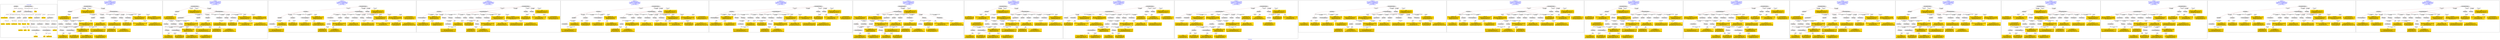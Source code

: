 digraph n0 {
fontcolor="blue"
remincross="true"
label="s05-met.json"
subgraph cluster_0 {
label="1-correct model"
n2[style="filled",color="white",fillcolor="lightgray",label="E12_Production1"];
n3[style="filled",color="white",fillcolor="lightgray",label="E21_Person1"];
n4[style="filled",color="white",fillcolor="lightgray",label="E55_Type3"];
n5[style="filled",color="white",fillcolor="lightgray",label="E52_Time-Span1"];
n6[style="filled",color="white",fillcolor="lightgray",label="E53_Place1"];
n7[style="filled",color="white",fillcolor="lightgray",label="E82_Actor_Appellation1"];
n8[shape="plaintext",style="filled",fillcolor="gold",label="Person URI"];
n9[style="filled",color="white",fillcolor="lightgray",label="E22_Man-Made_Object1"];
n10[style="filled",color="white",fillcolor="lightgray",label="E8_Acquisition1"];
n11[style="filled",color="white",fillcolor="lightgray",label="E55_Type1"];
n12[style="filled",color="white",fillcolor="lightgray",label="E55_Type2"];
n13[shape="plaintext",style="filled",fillcolor="gold",label="Description"];
n14[style="filled",color="white",fillcolor="lightgray",label="E54_Dimension1"];
n15[shape="plaintext",style="filled",fillcolor="gold",label="Object URI"];
n16[style="filled",color="white",fillcolor="lightgray",label="E33_Linguistic_Object1"];
n17[style="filled",color="white",fillcolor="lightgray",label="E55_Type4"];
n18[shape="plaintext",style="filled",fillcolor="gold",label="values"];
n19[style="filled",color="white",fillcolor="lightgray",label="E38_Image1"];
n20[shape="plaintext",style="filled",fillcolor="gold",label="image"];
n21[style="filled",color="white",fillcolor="lightgray",label="E44_Place_Appellation1"];
n22[shape="plaintext",style="filled",fillcolor="gold",label="Geography"];
n23[shape="plaintext",style="filled",fillcolor="gold",label="Date"];
n24[shape="plaintext",style="filled",fillcolor="gold",label="values"];
n25[shape="plaintext",style="filled",fillcolor="gold",label="Classification URI"];
n26[shape="plaintext",style="filled",fillcolor="gold",label="Classification"];
n27[shape="plaintext",style="filled",fillcolor="gold",label="Culture URI"];
n28[shape="plaintext",style="filled",fillcolor="gold",label="Culture"];
n29[shape="plaintext",style="filled",fillcolor="gold",label="Medium URI"];
n30[shape="plaintext",style="filled",fillcolor="gold",label="Medium"];
n31[shape="plaintext",style="filled",fillcolor="gold",label="ProvenanceTypeURI"];
n32[shape="plaintext",style="filled",fillcolor="gold",label="Appellation URI"];
n33[shape="plaintext",style="filled",fillcolor="gold",label="Who"];
n34[shape="plaintext",style="filled",fillcolor="gold",label="Credit Line"];
}
subgraph cluster_1 {
label="candidate 0\nlink coherence:0.8709677419354839\nnode coherence:0.9354838709677419\nconfidence:0.41051599622233104\nmapping score:0.4949629186929873\ncost:30.99819\n-precision:0.55-recall:0.53"
n36[style="filled",color="white",fillcolor="lightgray",label="E12_Production1"];
n37[style="filled",color="white",fillcolor="lightgray",label="E21_Person1"];
n38[style="filled",color="white",fillcolor="lightgray",label="E52_Time-Span2"];
n39[style="filled",color="white",fillcolor="lightgray",label="E55_Type1"];
n40[style="filled",color="white",fillcolor="lightgray",label="E74_Group1"];
n41[style="filled",color="white",fillcolor="lightgray",label="E82_Actor_Appellation1"];
n42[style="filled",color="white",fillcolor="lightgray",label="E22_Man-Made_Object1"];
n43[style="filled",color="white",fillcolor="lightgray",label="E35_Title1"];
n44[style="filled",color="white",fillcolor="lightgray",label="E38_Image1"];
n45[style="filled",color="white",fillcolor="lightgray",label="E54_Dimension1"];
n46[style="filled",color="white",fillcolor="lightgray",label="E55_Type2"];
n47[style="filled",color="white",fillcolor="lightgray",label="E8_Acquisition1"];
n48[style="filled",color="white",fillcolor="lightgray",label="E33_Linguistic_Object1"];
n49[style="filled",color="white",fillcolor="lightgray",label="E55_Type3"];
n50[shape="plaintext",style="filled",fillcolor="gold",label="Geography\n[E44_Place_Appellation,label,0.371]\n[E48_Place_Name,label,0.268]\n[E33_Linguistic_Object,P3_has_note,0.19]\n[E82_Actor_Appellation,label,0.172]"];
n51[shape="plaintext",style="filled",fillcolor="gold",label="Object URI\n[E22_Man-Made_Object,classLink,0.619]\n[E8_Acquisition,classLink,0.316]\n[E38_Image,classLink,0.033]\n[E22_Man-Made_Object,P3_has_note,0.031]"];
n52[shape="plaintext",style="filled",fillcolor="gold",label="ProvenanceTypeURI\n[E55_Type,classLink,0.577]\n[E33_Linguistic_Object,classLink,0.178]\n[E74_Group,classLink,0.131]\n[E57_Material,classLink,0.113]"];
n53[shape="plaintext",style="filled",fillcolor="gold",label="Culture\n[E74_Group,label,0.53]\n[E74_Group,classLink,0.309]\n[E55_Type,label,0.094]\n[E21_Person,P3_has_note,0.067]"];
n54[shape="plaintext",style="filled",fillcolor="gold",label="Person URI\n[E21_Person,classLink,0.432]\n[E82_Actor_Appellation,classLink,0.363]\n[E39_Actor,classLink,0.16]\n[E30_Right,P3_has_note,0.044]"];
n55[shape="plaintext",style="filled",fillcolor="gold",label="Classification URI\n[E55_Type,classLink,0.601]\n[E55_Type,label,0.148]\n[E74_Group,classLink,0.131]\n[E57_Material,classLink,0.12]"];
n56[shape="plaintext",style="filled",fillcolor="gold",label="Who\n[E82_Actor_Appellation,label,0.543]\n[E33_Linguistic_Object,P3_has_note,0.158]\n[E30_Right,P3_has_note,0.151]\n[E22_Man-Made_Object,classLink,0.148]"];
n57[shape="plaintext",style="filled",fillcolor="gold",label="Medium URI\n[E55_Type,classLink,0.416]\n[E57_Material,classLink,0.38]\n[E74_Group,classLink,0.175]\n[E55_Type,label,0.029]"];
n58[shape="plaintext",style="filled",fillcolor="gold",label="Date\n[E52_Time-Span,P82_at_some_time_within,0.375]\n[E52_Time-Span,label,0.255]\n[E52_Time-Span,P82a_begin_of_the_begin,0.247]\n[E52_Time-Span,P82b_end_of_the_end,0.123]"];
n59[shape="plaintext",style="filled",fillcolor="gold",label="image\n[E38_Image,classLink,0.559]\n[E53_Place,classLink,0.169]\n[E8_Acquisition,classLink,0.141]\n[E22_Man-Made_Object,classLink,0.131]"];
n60[shape="plaintext",style="filled",fillcolor="gold",label="Appellation URI\n[E82_Actor_Appellation,classLink,0.589]\n[E21_Person,classLink,0.377]\n[E39_Actor,classLink,0.026]\n[E30_Right,P3_has_note,0.007]"];
n61[shape="plaintext",style="filled",fillcolor="gold",label="Medium\n[E29_Design_or_Procedure,P3_has_note,0.336]\n[E55_Type,label,0.269]\n[E57_Material,label,0.256]\n[E12_Production,P3_has_note,0.139]"];
n62[shape="plaintext",style="filled",fillcolor="gold",label="Classification\n[E55_Type,label,0.355]\n[E55_Type,classLink,0.327]\n[E31_Document,classLink,0.161]\n[E33_Linguistic_Object,P3_has_note,0.156]"];
n63[shape="plaintext",style="filled",fillcolor="gold",label="Description\n[E22_Man-Made_Object,P3_has_note,0.3]\n[E33_Linguistic_Object,P3_has_note,0.286]\n[E73_Information_Object,P3_has_note,0.274]\n[E35_Title,label,0.14]"];
n64[shape="plaintext",style="filled",fillcolor="gold",label="values\n[E54_Dimension,P3_has_note,0.768]\n[E22_Man-Made_Object,P3_has_note,0.089]\n[E34_Inscription,P3_has_note,0.075]\n[E22_Man-Made_Object,classLink,0.069]"];
n65[shape="plaintext",style="filled",fillcolor="gold",label="values\n[E33_Linguistic_Object,P3_has_note,0.278]\n[E22_Man-Made_Object,P3_has_note,0.263]\n[E35_Title,label,0.232]\n[E73_Information_Object,P3_has_note,0.226]"];
n66[shape="plaintext",style="filled",fillcolor="gold",label="Culture URI\n[E55_Type,classLink,0.476]\n[E74_Group,classLink,0.346]\n[E57_Material,classLink,0.122]\n[E55_Type,label,0.057]"];
n67[shape="plaintext",style="filled",fillcolor="gold",label="Credit Line\n[E30_Right,P3_has_note,0.407]\n[E8_Acquisition,P3_has_note,0.372]\n[E33_Linguistic_Object,P3_has_note,0.113]\n[E22_Man-Made_Object,P3_has_note,0.108]"];
}
subgraph cluster_2 {
label="candidate 1\nlink coherence:0.8709677419354839\nnode coherence:0.9354838709677419\nconfidence:0.41051599622233104\nmapping score:0.4949629186929873\ncost:30.9982\n-precision:0.55-recall:0.53"
n69[style="filled",color="white",fillcolor="lightgray",label="E12_Production1"];
n70[style="filled",color="white",fillcolor="lightgray",label="E21_Person1"];
n71[style="filled",color="white",fillcolor="lightgray",label="E52_Time-Span2"];
n72[style="filled",color="white",fillcolor="lightgray",label="E55_Type1"];
n73[style="filled",color="white",fillcolor="lightgray",label="E74_Group1"];
n74[style="filled",color="white",fillcolor="lightgray",label="E82_Actor_Appellation1"];
n75[style="filled",color="white",fillcolor="lightgray",label="E22_Man-Made_Object1"];
n76[style="filled",color="white",fillcolor="lightgray",label="E35_Title1"];
n77[style="filled",color="white",fillcolor="lightgray",label="E38_Image1"];
n78[style="filled",color="white",fillcolor="lightgray",label="E54_Dimension1"];
n79[style="filled",color="white",fillcolor="lightgray",label="E55_Type2"];
n80[style="filled",color="white",fillcolor="lightgray",label="E8_Acquisition1"];
n81[style="filled",color="white",fillcolor="lightgray",label="E33_Linguistic_Object2"];
n82[style="filled",color="white",fillcolor="lightgray",label="E55_Type3"];
n83[shape="plaintext",style="filled",fillcolor="gold",label="Geography\n[E44_Place_Appellation,label,0.371]\n[E48_Place_Name,label,0.268]\n[E33_Linguistic_Object,P3_has_note,0.19]\n[E82_Actor_Appellation,label,0.172]"];
n84[shape="plaintext",style="filled",fillcolor="gold",label="Object URI\n[E22_Man-Made_Object,classLink,0.619]\n[E8_Acquisition,classLink,0.316]\n[E38_Image,classLink,0.033]\n[E22_Man-Made_Object,P3_has_note,0.031]"];
n85[shape="plaintext",style="filled",fillcolor="gold",label="ProvenanceTypeURI\n[E55_Type,classLink,0.577]\n[E33_Linguistic_Object,classLink,0.178]\n[E74_Group,classLink,0.131]\n[E57_Material,classLink,0.113]"];
n86[shape="plaintext",style="filled",fillcolor="gold",label="Culture\n[E74_Group,label,0.53]\n[E74_Group,classLink,0.309]\n[E55_Type,label,0.094]\n[E21_Person,P3_has_note,0.067]"];
n87[shape="plaintext",style="filled",fillcolor="gold",label="Person URI\n[E21_Person,classLink,0.432]\n[E82_Actor_Appellation,classLink,0.363]\n[E39_Actor,classLink,0.16]\n[E30_Right,P3_has_note,0.044]"];
n88[shape="plaintext",style="filled",fillcolor="gold",label="Classification URI\n[E55_Type,classLink,0.601]\n[E55_Type,label,0.148]\n[E74_Group,classLink,0.131]\n[E57_Material,classLink,0.12]"];
n89[shape="plaintext",style="filled",fillcolor="gold",label="Medium URI\n[E55_Type,classLink,0.416]\n[E57_Material,classLink,0.38]\n[E74_Group,classLink,0.175]\n[E55_Type,label,0.029]"];
n90[shape="plaintext",style="filled",fillcolor="gold",label="Date\n[E52_Time-Span,P82_at_some_time_within,0.375]\n[E52_Time-Span,label,0.255]\n[E52_Time-Span,P82a_begin_of_the_begin,0.247]\n[E52_Time-Span,P82b_end_of_the_end,0.123]"];
n91[shape="plaintext",style="filled",fillcolor="gold",label="image\n[E38_Image,classLink,0.559]\n[E53_Place,classLink,0.169]\n[E8_Acquisition,classLink,0.141]\n[E22_Man-Made_Object,classLink,0.131]"];
n92[shape="plaintext",style="filled",fillcolor="gold",label="Appellation URI\n[E82_Actor_Appellation,classLink,0.589]\n[E21_Person,classLink,0.377]\n[E39_Actor,classLink,0.026]\n[E30_Right,P3_has_note,0.007]"];
n93[shape="plaintext",style="filled",fillcolor="gold",label="Medium\n[E29_Design_or_Procedure,P3_has_note,0.336]\n[E55_Type,label,0.269]\n[E57_Material,label,0.256]\n[E12_Production,P3_has_note,0.139]"];
n94[shape="plaintext",style="filled",fillcolor="gold",label="Classification\n[E55_Type,label,0.355]\n[E55_Type,classLink,0.327]\n[E31_Document,classLink,0.161]\n[E33_Linguistic_Object,P3_has_note,0.156]"];
n95[shape="plaintext",style="filled",fillcolor="gold",label="Who\n[E82_Actor_Appellation,label,0.543]\n[E33_Linguistic_Object,P3_has_note,0.158]\n[E30_Right,P3_has_note,0.151]\n[E22_Man-Made_Object,classLink,0.148]"];
n96[shape="plaintext",style="filled",fillcolor="gold",label="Description\n[E22_Man-Made_Object,P3_has_note,0.3]\n[E33_Linguistic_Object,P3_has_note,0.286]\n[E73_Information_Object,P3_has_note,0.274]\n[E35_Title,label,0.14]"];
n97[shape="plaintext",style="filled",fillcolor="gold",label="values\n[E54_Dimension,P3_has_note,0.768]\n[E22_Man-Made_Object,P3_has_note,0.089]\n[E34_Inscription,P3_has_note,0.075]\n[E22_Man-Made_Object,classLink,0.069]"];
n98[shape="plaintext",style="filled",fillcolor="gold",label="values\n[E33_Linguistic_Object,P3_has_note,0.278]\n[E22_Man-Made_Object,P3_has_note,0.263]\n[E35_Title,label,0.232]\n[E73_Information_Object,P3_has_note,0.226]"];
n99[shape="plaintext",style="filled",fillcolor="gold",label="Culture URI\n[E55_Type,classLink,0.476]\n[E74_Group,classLink,0.346]\n[E57_Material,classLink,0.122]\n[E55_Type,label,0.057]"];
n100[shape="plaintext",style="filled",fillcolor="gold",label="Credit Line\n[E30_Right,P3_has_note,0.407]\n[E8_Acquisition,P3_has_note,0.372]\n[E33_Linguistic_Object,P3_has_note,0.113]\n[E22_Man-Made_Object,P3_has_note,0.108]"];
}
subgraph cluster_3 {
label="candidate 10\nlink coherence:0.84375\nnode coherence:0.9354838709677419\nconfidence:0.4043450357805558\nmapping score:0.4929059318790621\ncost:31.99827\n-precision:0.47-recall:0.47"
n102[style="filled",color="white",fillcolor="lightgray",label="E12_Production1"];
n103[style="filled",color="white",fillcolor="lightgray",label="E55_Type1"];
n104[style="filled",color="white",fillcolor="lightgray",label="E21_Person1"];
n105[style="filled",color="white",fillcolor="lightgray",label="E67_Birth1"];
n106[style="filled",color="white",fillcolor="lightgray",label="E74_Group1"];
n107[style="filled",color="white",fillcolor="lightgray",label="E82_Actor_Appellation1"];
n108[style="filled",color="white",fillcolor="lightgray",label="E22_Man-Made_Object1"];
n109[style="filled",color="white",fillcolor="lightgray",label="E35_Title1"];
n110[style="filled",color="white",fillcolor="lightgray",label="E38_Image1"];
n111[style="filled",color="white",fillcolor="lightgray",label="E54_Dimension1"];
n112[style="filled",color="white",fillcolor="lightgray",label="E55_Type2"];
n113[style="filled",color="white",fillcolor="lightgray",label="E8_Acquisition1"];
n114[style="filled",color="white",fillcolor="lightgray",label="E33_Linguistic_Object1"];
n115[style="filled",color="white",fillcolor="lightgray",label="E55_Type3"];
n116[style="filled",color="white",fillcolor="lightgray",label="E52_Time-Span1"];
n117[shape="plaintext",style="filled",fillcolor="gold",label="Geography\n[E44_Place_Appellation,label,0.371]\n[E48_Place_Name,label,0.268]\n[E33_Linguistic_Object,P3_has_note,0.19]\n[E82_Actor_Appellation,label,0.172]"];
n118[shape="plaintext",style="filled",fillcolor="gold",label="Object URI\n[E22_Man-Made_Object,classLink,0.619]\n[E8_Acquisition,classLink,0.316]\n[E38_Image,classLink,0.033]\n[E22_Man-Made_Object,P3_has_note,0.031]"];
n119[shape="plaintext",style="filled",fillcolor="gold",label="ProvenanceTypeURI\n[E55_Type,classLink,0.577]\n[E33_Linguistic_Object,classLink,0.178]\n[E74_Group,classLink,0.131]\n[E57_Material,classLink,0.113]"];
n120[shape="plaintext",style="filled",fillcolor="gold",label="Culture\n[E74_Group,label,0.53]\n[E74_Group,classLink,0.309]\n[E55_Type,label,0.094]\n[E21_Person,P3_has_note,0.067]"];
n121[shape="plaintext",style="filled",fillcolor="gold",label="Person URI\n[E21_Person,classLink,0.432]\n[E82_Actor_Appellation,classLink,0.363]\n[E39_Actor,classLink,0.16]\n[E30_Right,P3_has_note,0.044]"];
n122[shape="plaintext",style="filled",fillcolor="gold",label="Classification URI\n[E55_Type,classLink,0.601]\n[E55_Type,label,0.148]\n[E74_Group,classLink,0.131]\n[E57_Material,classLink,0.12]"];
n123[shape="plaintext",style="filled",fillcolor="gold",label="Who\n[E82_Actor_Appellation,label,0.543]\n[E33_Linguistic_Object,P3_has_note,0.158]\n[E30_Right,P3_has_note,0.151]\n[E22_Man-Made_Object,classLink,0.148]"];
n124[shape="plaintext",style="filled",fillcolor="gold",label="Culture URI\n[E55_Type,classLink,0.476]\n[E74_Group,classLink,0.346]\n[E57_Material,classLink,0.122]\n[E55_Type,label,0.057]"];
n125[shape="plaintext",style="filled",fillcolor="gold",label="image\n[E38_Image,classLink,0.559]\n[E53_Place,classLink,0.169]\n[E8_Acquisition,classLink,0.141]\n[E22_Man-Made_Object,classLink,0.131]"];
n126[shape="plaintext",style="filled",fillcolor="gold",label="Appellation URI\n[E82_Actor_Appellation,classLink,0.589]\n[E21_Person,classLink,0.377]\n[E39_Actor,classLink,0.026]\n[E30_Right,P3_has_note,0.007]"];
n127[shape="plaintext",style="filled",fillcolor="gold",label="Date\n[E52_Time-Span,P82_at_some_time_within,0.375]\n[E52_Time-Span,label,0.255]\n[E52_Time-Span,P82a_begin_of_the_begin,0.247]\n[E52_Time-Span,P82b_end_of_the_end,0.123]"];
n128[shape="plaintext",style="filled",fillcolor="gold",label="Medium\n[E29_Design_or_Procedure,P3_has_note,0.336]\n[E55_Type,label,0.269]\n[E57_Material,label,0.256]\n[E12_Production,P3_has_note,0.139]"];
n129[shape="plaintext",style="filled",fillcolor="gold",label="Classification\n[E55_Type,label,0.355]\n[E55_Type,classLink,0.327]\n[E31_Document,classLink,0.161]\n[E33_Linguistic_Object,P3_has_note,0.156]"];
n130[shape="plaintext",style="filled",fillcolor="gold",label="Description\n[E22_Man-Made_Object,P3_has_note,0.3]\n[E33_Linguistic_Object,P3_has_note,0.286]\n[E73_Information_Object,P3_has_note,0.274]\n[E35_Title,label,0.14]"];
n131[shape="plaintext",style="filled",fillcolor="gold",label="values\n[E54_Dimension,P3_has_note,0.768]\n[E22_Man-Made_Object,P3_has_note,0.089]\n[E34_Inscription,P3_has_note,0.075]\n[E22_Man-Made_Object,classLink,0.069]"];
n132[shape="plaintext",style="filled",fillcolor="gold",label="values\n[E33_Linguistic_Object,P3_has_note,0.278]\n[E22_Man-Made_Object,P3_has_note,0.263]\n[E35_Title,label,0.232]\n[E73_Information_Object,P3_has_note,0.226]"];
n133[shape="plaintext",style="filled",fillcolor="gold",label="Medium URI\n[E55_Type,classLink,0.416]\n[E57_Material,classLink,0.38]\n[E74_Group,classLink,0.175]\n[E55_Type,label,0.029]"];
n134[shape="plaintext",style="filled",fillcolor="gold",label="Credit Line\n[E30_Right,P3_has_note,0.407]\n[E8_Acquisition,P3_has_note,0.372]\n[E33_Linguistic_Object,P3_has_note,0.113]\n[E22_Man-Made_Object,P3_has_note,0.108]"];
}
subgraph cluster_4 {
label="candidate 11\nlink coherence:0.84375\nnode coherence:0.9354838709677419\nconfidence:0.4043450357805558\nmapping score:0.4929059318790621\ncost:31.99834\n-precision:0.44-recall:0.44"
n136[style="filled",color="white",fillcolor="lightgray",label="E12_Production1"];
n137[style="filled",color="white",fillcolor="lightgray",label="E55_Type1"];
n138[style="filled",color="white",fillcolor="lightgray",label="E21_Person1"];
n139[style="filled",color="white",fillcolor="lightgray",label="E67_Birth1"];
n140[style="filled",color="white",fillcolor="lightgray",label="E74_Group1"];
n141[style="filled",color="white",fillcolor="lightgray",label="E82_Actor_Appellation1"];
n142[style="filled",color="white",fillcolor="lightgray",label="E22_Man-Made_Object1"];
n143[style="filled",color="white",fillcolor="lightgray",label="E35_Title1"];
n144[style="filled",color="white",fillcolor="lightgray",label="E38_Image1"];
n145[style="filled",color="white",fillcolor="lightgray",label="E54_Dimension1"];
n146[style="filled",color="white",fillcolor="lightgray",label="E8_Acquisition1"];
n147[style="filled",color="white",fillcolor="lightgray",label="E33_Linguistic_Object1"];
n148[style="filled",color="white",fillcolor="lightgray",label="E55_Type2"];
n149[style="filled",color="white",fillcolor="lightgray",label="E55_Type3"];
n150[style="filled",color="white",fillcolor="lightgray",label="E52_Time-Span1"];
n151[shape="plaintext",style="filled",fillcolor="gold",label="Geography\n[E44_Place_Appellation,label,0.371]\n[E48_Place_Name,label,0.268]\n[E33_Linguistic_Object,P3_has_note,0.19]\n[E82_Actor_Appellation,label,0.172]"];
n152[shape="plaintext",style="filled",fillcolor="gold",label="Object URI\n[E22_Man-Made_Object,classLink,0.619]\n[E8_Acquisition,classLink,0.316]\n[E38_Image,classLink,0.033]\n[E22_Man-Made_Object,P3_has_note,0.031]"];
n153[shape="plaintext",style="filled",fillcolor="gold",label="ProvenanceTypeURI\n[E55_Type,classLink,0.577]\n[E33_Linguistic_Object,classLink,0.178]\n[E74_Group,classLink,0.131]\n[E57_Material,classLink,0.113]"];
n154[shape="plaintext",style="filled",fillcolor="gold",label="Culture\n[E74_Group,label,0.53]\n[E74_Group,classLink,0.309]\n[E55_Type,label,0.094]\n[E21_Person,P3_has_note,0.067]"];
n155[shape="plaintext",style="filled",fillcolor="gold",label="Person URI\n[E21_Person,classLink,0.432]\n[E82_Actor_Appellation,classLink,0.363]\n[E39_Actor,classLink,0.16]\n[E30_Right,P3_has_note,0.044]"];
n156[shape="plaintext",style="filled",fillcolor="gold",label="Classification URI\n[E55_Type,classLink,0.601]\n[E55_Type,label,0.148]\n[E74_Group,classLink,0.131]\n[E57_Material,classLink,0.12]"];
n157[shape="plaintext",style="filled",fillcolor="gold",label="Who\n[E82_Actor_Appellation,label,0.543]\n[E33_Linguistic_Object,P3_has_note,0.158]\n[E30_Right,P3_has_note,0.151]\n[E22_Man-Made_Object,classLink,0.148]"];
n158[shape="plaintext",style="filled",fillcolor="gold",label="Culture URI\n[E55_Type,classLink,0.476]\n[E74_Group,classLink,0.346]\n[E57_Material,classLink,0.122]\n[E55_Type,label,0.057]"];
n159[shape="plaintext",style="filled",fillcolor="gold",label="image\n[E38_Image,classLink,0.559]\n[E53_Place,classLink,0.169]\n[E8_Acquisition,classLink,0.141]\n[E22_Man-Made_Object,classLink,0.131]"];
n160[shape="plaintext",style="filled",fillcolor="gold",label="Appellation URI\n[E82_Actor_Appellation,classLink,0.589]\n[E21_Person,classLink,0.377]\n[E39_Actor,classLink,0.026]\n[E30_Right,P3_has_note,0.007]"];
n161[shape="plaintext",style="filled",fillcolor="gold",label="Date\n[E52_Time-Span,P82_at_some_time_within,0.375]\n[E52_Time-Span,label,0.255]\n[E52_Time-Span,P82a_begin_of_the_begin,0.247]\n[E52_Time-Span,P82b_end_of_the_end,0.123]"];
n162[shape="plaintext",style="filled",fillcolor="gold",label="Medium\n[E29_Design_or_Procedure,P3_has_note,0.336]\n[E55_Type,label,0.269]\n[E57_Material,label,0.256]\n[E12_Production,P3_has_note,0.139]"];
n163[shape="plaintext",style="filled",fillcolor="gold",label="Classification\n[E55_Type,label,0.355]\n[E55_Type,classLink,0.327]\n[E31_Document,classLink,0.161]\n[E33_Linguistic_Object,P3_has_note,0.156]"];
n164[shape="plaintext",style="filled",fillcolor="gold",label="Description\n[E22_Man-Made_Object,P3_has_note,0.3]\n[E33_Linguistic_Object,P3_has_note,0.286]\n[E73_Information_Object,P3_has_note,0.274]\n[E35_Title,label,0.14]"];
n165[shape="plaintext",style="filled",fillcolor="gold",label="values\n[E54_Dimension,P3_has_note,0.768]\n[E22_Man-Made_Object,P3_has_note,0.089]\n[E34_Inscription,P3_has_note,0.075]\n[E22_Man-Made_Object,classLink,0.069]"];
n166[shape="plaintext",style="filled",fillcolor="gold",label="values\n[E33_Linguistic_Object,P3_has_note,0.278]\n[E22_Man-Made_Object,P3_has_note,0.263]\n[E35_Title,label,0.232]\n[E73_Information_Object,P3_has_note,0.226]"];
n167[shape="plaintext",style="filled",fillcolor="gold",label="Medium URI\n[E55_Type,classLink,0.416]\n[E57_Material,classLink,0.38]\n[E74_Group,classLink,0.175]\n[E55_Type,label,0.029]"];
n168[shape="plaintext",style="filled",fillcolor="gold",label="Credit Line\n[E30_Right,P3_has_note,0.407]\n[E8_Acquisition,P3_has_note,0.372]\n[E33_Linguistic_Object,P3_has_note,0.113]\n[E22_Man-Made_Object,P3_has_note,0.108]"];
}
subgraph cluster_5 {
label="candidate 12\nlink coherence:0.84375\nnode coherence:0.9354838709677419\nconfidence:0.4033268597475683\nmapping score:0.4925665398680663\ncost:31.99827\n-precision:0.44-recall:0.44"
n170[style="filled",color="white",fillcolor="lightgray",label="E12_Production1"];
n171[style="filled",color="white",fillcolor="lightgray",label="E55_Type1"];
n172[style="filled",color="white",fillcolor="lightgray",label="E21_Person1"];
n173[style="filled",color="white",fillcolor="lightgray",label="E67_Birth1"];
n174[style="filled",color="white",fillcolor="lightgray",label="E74_Group1"];
n175[style="filled",color="white",fillcolor="lightgray",label="E82_Actor_Appellation1"];
n176[style="filled",color="white",fillcolor="lightgray",label="E22_Man-Made_Object1"];
n177[style="filled",color="white",fillcolor="lightgray",label="E35_Title1"];
n178[style="filled",color="white",fillcolor="lightgray",label="E38_Image1"];
n179[style="filled",color="white",fillcolor="lightgray",label="E54_Dimension1"];
n180[style="filled",color="white",fillcolor="lightgray",label="E55_Type2"];
n181[style="filled",color="white",fillcolor="lightgray",label="E8_Acquisition1"];
n182[style="filled",color="white",fillcolor="lightgray",label="E33_Linguistic_Object1"];
n183[style="filled",color="white",fillcolor="lightgray",label="E55_Type3"];
n184[style="filled",color="white",fillcolor="lightgray",label="E52_Time-Span1"];
n185[shape="plaintext",style="filled",fillcolor="gold",label="Geography\n[E44_Place_Appellation,label,0.371]\n[E48_Place_Name,label,0.268]\n[E33_Linguistic_Object,P3_has_note,0.19]\n[E82_Actor_Appellation,label,0.172]"];
n186[shape="plaintext",style="filled",fillcolor="gold",label="Object URI\n[E22_Man-Made_Object,classLink,0.619]\n[E8_Acquisition,classLink,0.316]\n[E38_Image,classLink,0.033]\n[E22_Man-Made_Object,P3_has_note,0.031]"];
n187[shape="plaintext",style="filled",fillcolor="gold",label="ProvenanceTypeURI\n[E55_Type,classLink,0.577]\n[E33_Linguistic_Object,classLink,0.178]\n[E74_Group,classLink,0.131]\n[E57_Material,classLink,0.113]"];
n188[shape="plaintext",style="filled",fillcolor="gold",label="Culture\n[E74_Group,label,0.53]\n[E74_Group,classLink,0.309]\n[E55_Type,label,0.094]\n[E21_Person,P3_has_note,0.067]"];
n189[shape="plaintext",style="filled",fillcolor="gold",label="Person URI\n[E21_Person,classLink,0.432]\n[E82_Actor_Appellation,classLink,0.363]\n[E39_Actor,classLink,0.16]\n[E30_Right,P3_has_note,0.044]"];
n190[shape="plaintext",style="filled",fillcolor="gold",label="Classification URI\n[E55_Type,classLink,0.601]\n[E55_Type,label,0.148]\n[E74_Group,classLink,0.131]\n[E57_Material,classLink,0.12]"];
n191[shape="plaintext",style="filled",fillcolor="gold",label="Who\n[E82_Actor_Appellation,label,0.543]\n[E33_Linguistic_Object,P3_has_note,0.158]\n[E30_Right,P3_has_note,0.151]\n[E22_Man-Made_Object,classLink,0.148]"];
n192[shape="plaintext",style="filled",fillcolor="gold",label="Medium URI\n[E55_Type,classLink,0.416]\n[E57_Material,classLink,0.38]\n[E74_Group,classLink,0.175]\n[E55_Type,label,0.029]"];
n193[shape="plaintext",style="filled",fillcolor="gold",label="image\n[E38_Image,classLink,0.559]\n[E53_Place,classLink,0.169]\n[E8_Acquisition,classLink,0.141]\n[E22_Man-Made_Object,classLink,0.131]"];
n194[shape="plaintext",style="filled",fillcolor="gold",label="Appellation URI\n[E82_Actor_Appellation,classLink,0.589]\n[E21_Person,classLink,0.377]\n[E39_Actor,classLink,0.026]\n[E30_Right,P3_has_note,0.007]"];
n195[shape="plaintext",style="filled",fillcolor="gold",label="Date\n[E52_Time-Span,P82_at_some_time_within,0.375]\n[E52_Time-Span,label,0.255]\n[E52_Time-Span,P82a_begin_of_the_begin,0.247]\n[E52_Time-Span,P82b_end_of_the_end,0.123]"];
n196[shape="plaintext",style="filled",fillcolor="gold",label="Medium\n[E29_Design_or_Procedure,P3_has_note,0.336]\n[E55_Type,label,0.269]\n[E57_Material,label,0.256]\n[E12_Production,P3_has_note,0.139]"];
n197[shape="plaintext",style="filled",fillcolor="gold",label="Classification\n[E55_Type,label,0.355]\n[E55_Type,classLink,0.327]\n[E31_Document,classLink,0.161]\n[E33_Linguistic_Object,P3_has_note,0.156]"];
n198[shape="plaintext",style="filled",fillcolor="gold",label="values\n[E33_Linguistic_Object,P3_has_note,0.278]\n[E22_Man-Made_Object,P3_has_note,0.263]\n[E35_Title,label,0.232]\n[E73_Information_Object,P3_has_note,0.226]"];
n199[shape="plaintext",style="filled",fillcolor="gold",label="values\n[E54_Dimension,P3_has_note,0.768]\n[E22_Man-Made_Object,P3_has_note,0.089]\n[E34_Inscription,P3_has_note,0.075]\n[E22_Man-Made_Object,classLink,0.069]"];
n200[shape="plaintext",style="filled",fillcolor="gold",label="Description\n[E22_Man-Made_Object,P3_has_note,0.3]\n[E33_Linguistic_Object,P3_has_note,0.286]\n[E73_Information_Object,P3_has_note,0.274]\n[E35_Title,label,0.14]"];
n201[shape="plaintext",style="filled",fillcolor="gold",label="Culture URI\n[E55_Type,classLink,0.476]\n[E74_Group,classLink,0.346]\n[E57_Material,classLink,0.122]\n[E55_Type,label,0.057]"];
n202[shape="plaintext",style="filled",fillcolor="gold",label="Credit Line\n[E30_Right,P3_has_note,0.407]\n[E8_Acquisition,P3_has_note,0.372]\n[E33_Linguistic_Object,P3_has_note,0.113]\n[E22_Man-Made_Object,P3_has_note,0.108]"];
}
subgraph cluster_6 {
label="candidate 13\nlink coherence:0.84375\nnode coherence:0.9354838709677419\nconfidence:0.4033268597475683\nmapping score:0.4925665398680663\ncost:31.99834\n-precision:0.44-recall:0.44"
n204[style="filled",color="white",fillcolor="lightgray",label="E12_Production1"];
n205[style="filled",color="white",fillcolor="lightgray",label="E55_Type1"];
n206[style="filled",color="white",fillcolor="lightgray",label="E21_Person1"];
n207[style="filled",color="white",fillcolor="lightgray",label="E67_Birth1"];
n208[style="filled",color="white",fillcolor="lightgray",label="E74_Group1"];
n209[style="filled",color="white",fillcolor="lightgray",label="E82_Actor_Appellation1"];
n210[style="filled",color="white",fillcolor="lightgray",label="E22_Man-Made_Object1"];
n211[style="filled",color="white",fillcolor="lightgray",label="E35_Title1"];
n212[style="filled",color="white",fillcolor="lightgray",label="E38_Image1"];
n213[style="filled",color="white",fillcolor="lightgray",label="E54_Dimension1"];
n214[style="filled",color="white",fillcolor="lightgray",label="E8_Acquisition1"];
n215[style="filled",color="white",fillcolor="lightgray",label="E33_Linguistic_Object1"];
n216[style="filled",color="white",fillcolor="lightgray",label="E55_Type2"];
n217[style="filled",color="white",fillcolor="lightgray",label="E55_Type3"];
n218[style="filled",color="white",fillcolor="lightgray",label="E52_Time-Span1"];
n219[shape="plaintext",style="filled",fillcolor="gold",label="Geography\n[E44_Place_Appellation,label,0.371]\n[E48_Place_Name,label,0.268]\n[E33_Linguistic_Object,P3_has_note,0.19]\n[E82_Actor_Appellation,label,0.172]"];
n220[shape="plaintext",style="filled",fillcolor="gold",label="Object URI\n[E22_Man-Made_Object,classLink,0.619]\n[E8_Acquisition,classLink,0.316]\n[E38_Image,classLink,0.033]\n[E22_Man-Made_Object,P3_has_note,0.031]"];
n221[shape="plaintext",style="filled",fillcolor="gold",label="ProvenanceTypeURI\n[E55_Type,classLink,0.577]\n[E33_Linguistic_Object,classLink,0.178]\n[E74_Group,classLink,0.131]\n[E57_Material,classLink,0.113]"];
n222[shape="plaintext",style="filled",fillcolor="gold",label="Culture\n[E74_Group,label,0.53]\n[E74_Group,classLink,0.309]\n[E55_Type,label,0.094]\n[E21_Person,P3_has_note,0.067]"];
n223[shape="plaintext",style="filled",fillcolor="gold",label="Person URI\n[E21_Person,classLink,0.432]\n[E82_Actor_Appellation,classLink,0.363]\n[E39_Actor,classLink,0.16]\n[E30_Right,P3_has_note,0.044]"];
n224[shape="plaintext",style="filled",fillcolor="gold",label="Classification URI\n[E55_Type,classLink,0.601]\n[E55_Type,label,0.148]\n[E74_Group,classLink,0.131]\n[E57_Material,classLink,0.12]"];
n225[shape="plaintext",style="filled",fillcolor="gold",label="Who\n[E82_Actor_Appellation,label,0.543]\n[E33_Linguistic_Object,P3_has_note,0.158]\n[E30_Right,P3_has_note,0.151]\n[E22_Man-Made_Object,classLink,0.148]"];
n226[shape="plaintext",style="filled",fillcolor="gold",label="Medium URI\n[E55_Type,classLink,0.416]\n[E57_Material,classLink,0.38]\n[E74_Group,classLink,0.175]\n[E55_Type,label,0.029]"];
n227[shape="plaintext",style="filled",fillcolor="gold",label="image\n[E38_Image,classLink,0.559]\n[E53_Place,classLink,0.169]\n[E8_Acquisition,classLink,0.141]\n[E22_Man-Made_Object,classLink,0.131]"];
n228[shape="plaintext",style="filled",fillcolor="gold",label="Appellation URI\n[E82_Actor_Appellation,classLink,0.589]\n[E21_Person,classLink,0.377]\n[E39_Actor,classLink,0.026]\n[E30_Right,P3_has_note,0.007]"];
n229[shape="plaintext",style="filled",fillcolor="gold",label="Date\n[E52_Time-Span,P82_at_some_time_within,0.375]\n[E52_Time-Span,label,0.255]\n[E52_Time-Span,P82a_begin_of_the_begin,0.247]\n[E52_Time-Span,P82b_end_of_the_end,0.123]"];
n230[shape="plaintext",style="filled",fillcolor="gold",label="Medium\n[E29_Design_or_Procedure,P3_has_note,0.336]\n[E55_Type,label,0.269]\n[E57_Material,label,0.256]\n[E12_Production,P3_has_note,0.139]"];
n231[shape="plaintext",style="filled",fillcolor="gold",label="Classification\n[E55_Type,label,0.355]\n[E55_Type,classLink,0.327]\n[E31_Document,classLink,0.161]\n[E33_Linguistic_Object,P3_has_note,0.156]"];
n232[shape="plaintext",style="filled",fillcolor="gold",label="values\n[E33_Linguistic_Object,P3_has_note,0.278]\n[E22_Man-Made_Object,P3_has_note,0.263]\n[E35_Title,label,0.232]\n[E73_Information_Object,P3_has_note,0.226]"];
n233[shape="plaintext",style="filled",fillcolor="gold",label="values\n[E54_Dimension,P3_has_note,0.768]\n[E22_Man-Made_Object,P3_has_note,0.089]\n[E34_Inscription,P3_has_note,0.075]\n[E22_Man-Made_Object,classLink,0.069]"];
n234[shape="plaintext",style="filled",fillcolor="gold",label="Description\n[E22_Man-Made_Object,P3_has_note,0.3]\n[E33_Linguistic_Object,P3_has_note,0.286]\n[E73_Information_Object,P3_has_note,0.274]\n[E35_Title,label,0.14]"];
n235[shape="plaintext",style="filled",fillcolor="gold",label="Culture URI\n[E55_Type,classLink,0.476]\n[E74_Group,classLink,0.346]\n[E57_Material,classLink,0.122]\n[E55_Type,label,0.057]"];
n236[shape="plaintext",style="filled",fillcolor="gold",label="Credit Line\n[E30_Right,P3_has_note,0.407]\n[E8_Acquisition,P3_has_note,0.372]\n[E33_Linguistic_Object,P3_has_note,0.113]\n[E22_Man-Made_Object,P3_has_note,0.108]"];
}
subgraph cluster_7 {
label="candidate 14\nlink coherence:0.8387096774193549\nnode coherence:0.9354838709677419\nconfidence:0.41051599622233104\nmapping score:0.4949629186929873\ncost:30.9982\n-precision:0.55-recall:0.53"
n238[style="filled",color="white",fillcolor="lightgray",label="E12_Production1"];
n239[style="filled",color="white",fillcolor="lightgray",label="E21_Person1"];
n240[style="filled",color="white",fillcolor="lightgray",label="E52_Time-Span2"];
n241[style="filled",color="white",fillcolor="lightgray",label="E55_Type1"];
n242[style="filled",color="white",fillcolor="lightgray",label="E74_Group1"];
n243[style="filled",color="white",fillcolor="lightgray",label="E82_Actor_Appellation1"];
n244[style="filled",color="white",fillcolor="lightgray",label="E22_Man-Made_Object1"];
n245[style="filled",color="white",fillcolor="lightgray",label="E35_Title1"];
n246[style="filled",color="white",fillcolor="lightgray",label="E38_Image1"];
n247[style="filled",color="white",fillcolor="lightgray",label="E54_Dimension1"];
n248[style="filled",color="white",fillcolor="lightgray",label="E55_Type2"];
n249[style="filled",color="white",fillcolor="lightgray",label="E8_Acquisition1"];
n250[style="filled",color="white",fillcolor="lightgray",label="E33_Linguistic_Object2"];
n251[style="filled",color="white",fillcolor="lightgray",label="E55_Type3"];
n252[shape="plaintext",style="filled",fillcolor="gold",label="Geography\n[E44_Place_Appellation,label,0.371]\n[E48_Place_Name,label,0.268]\n[E33_Linguistic_Object,P3_has_note,0.19]\n[E82_Actor_Appellation,label,0.172]"];
n253[shape="plaintext",style="filled",fillcolor="gold",label="Object URI\n[E22_Man-Made_Object,classLink,0.619]\n[E8_Acquisition,classLink,0.316]\n[E38_Image,classLink,0.033]\n[E22_Man-Made_Object,P3_has_note,0.031]"];
n254[shape="plaintext",style="filled",fillcolor="gold",label="ProvenanceTypeURI\n[E55_Type,classLink,0.577]\n[E33_Linguistic_Object,classLink,0.178]\n[E74_Group,classLink,0.131]\n[E57_Material,classLink,0.113]"];
n255[shape="plaintext",style="filled",fillcolor="gold",label="Culture\n[E74_Group,label,0.53]\n[E74_Group,classLink,0.309]\n[E55_Type,label,0.094]\n[E21_Person,P3_has_note,0.067]"];
n256[shape="plaintext",style="filled",fillcolor="gold",label="Person URI\n[E21_Person,classLink,0.432]\n[E82_Actor_Appellation,classLink,0.363]\n[E39_Actor,classLink,0.16]\n[E30_Right,P3_has_note,0.044]"];
n257[shape="plaintext",style="filled",fillcolor="gold",label="Classification URI\n[E55_Type,classLink,0.601]\n[E55_Type,label,0.148]\n[E74_Group,classLink,0.131]\n[E57_Material,classLink,0.12]"];
n258[shape="plaintext",style="filled",fillcolor="gold",label="Medium URI\n[E55_Type,classLink,0.416]\n[E57_Material,classLink,0.38]\n[E74_Group,classLink,0.175]\n[E55_Type,label,0.029]"];
n259[shape="plaintext",style="filled",fillcolor="gold",label="Date\n[E52_Time-Span,P82_at_some_time_within,0.375]\n[E52_Time-Span,label,0.255]\n[E52_Time-Span,P82a_begin_of_the_begin,0.247]\n[E52_Time-Span,P82b_end_of_the_end,0.123]"];
n260[shape="plaintext",style="filled",fillcolor="gold",label="image\n[E38_Image,classLink,0.559]\n[E53_Place,classLink,0.169]\n[E8_Acquisition,classLink,0.141]\n[E22_Man-Made_Object,classLink,0.131]"];
n261[shape="plaintext",style="filled",fillcolor="gold",label="Appellation URI\n[E82_Actor_Appellation,classLink,0.589]\n[E21_Person,classLink,0.377]\n[E39_Actor,classLink,0.026]\n[E30_Right,P3_has_note,0.007]"];
n262[shape="plaintext",style="filled",fillcolor="gold",label="Medium\n[E29_Design_or_Procedure,P3_has_note,0.336]\n[E55_Type,label,0.269]\n[E57_Material,label,0.256]\n[E12_Production,P3_has_note,0.139]"];
n263[shape="plaintext",style="filled",fillcolor="gold",label="Classification\n[E55_Type,label,0.355]\n[E55_Type,classLink,0.327]\n[E31_Document,classLink,0.161]\n[E33_Linguistic_Object,P3_has_note,0.156]"];
n264[shape="plaintext",style="filled",fillcolor="gold",label="Who\n[E82_Actor_Appellation,label,0.543]\n[E33_Linguistic_Object,P3_has_note,0.158]\n[E30_Right,P3_has_note,0.151]\n[E22_Man-Made_Object,classLink,0.148]"];
n265[shape="plaintext",style="filled",fillcolor="gold",label="Description\n[E22_Man-Made_Object,P3_has_note,0.3]\n[E33_Linguistic_Object,P3_has_note,0.286]\n[E73_Information_Object,P3_has_note,0.274]\n[E35_Title,label,0.14]"];
n266[shape="plaintext",style="filled",fillcolor="gold",label="values\n[E54_Dimension,P3_has_note,0.768]\n[E22_Man-Made_Object,P3_has_note,0.089]\n[E34_Inscription,P3_has_note,0.075]\n[E22_Man-Made_Object,classLink,0.069]"];
n267[shape="plaintext",style="filled",fillcolor="gold",label="values\n[E33_Linguistic_Object,P3_has_note,0.278]\n[E22_Man-Made_Object,P3_has_note,0.263]\n[E35_Title,label,0.232]\n[E73_Information_Object,P3_has_note,0.226]"];
n268[shape="plaintext",style="filled",fillcolor="gold",label="Culture URI\n[E55_Type,classLink,0.476]\n[E74_Group,classLink,0.346]\n[E57_Material,classLink,0.122]\n[E55_Type,label,0.057]"];
n269[shape="plaintext",style="filled",fillcolor="gold",label="Credit Line\n[E30_Right,P3_has_note,0.407]\n[E8_Acquisition,P3_has_note,0.372]\n[E33_Linguistic_Object,P3_has_note,0.113]\n[E22_Man-Made_Object,P3_has_note,0.108]"];
}
subgraph cluster_8 {
label="candidate 15\nlink coherence:0.8387096774193549\nnode coherence:0.9354838709677419\nconfidence:0.41051599622233104\nmapping score:0.4949629186929873\ncost:30.99825\n-precision:0.55-recall:0.53"
n271[style="filled",color="white",fillcolor="lightgray",label="E12_Production1"];
n272[style="filled",color="white",fillcolor="lightgray",label="E21_Person1"];
n273[style="filled",color="white",fillcolor="lightgray",label="E52_Time-Span2"];
n274[style="filled",color="white",fillcolor="lightgray",label="E55_Type1"];
n275[style="filled",color="white",fillcolor="lightgray",label="E74_Group1"];
n276[style="filled",color="white",fillcolor="lightgray",label="E82_Actor_Appellation1"];
n277[style="filled",color="white",fillcolor="lightgray",label="E22_Man-Made_Object1"];
n278[style="filled",color="white",fillcolor="lightgray",label="E35_Title1"];
n279[style="filled",color="white",fillcolor="lightgray",label="E38_Image1"];
n280[style="filled",color="white",fillcolor="lightgray",label="E54_Dimension1"];
n281[style="filled",color="white",fillcolor="lightgray",label="E8_Acquisition1"];
n282[style="filled",color="white",fillcolor="lightgray",label="E33_Linguistic_Object2"];
n283[style="filled",color="white",fillcolor="lightgray",label="E55_Type2"];
n284[style="filled",color="white",fillcolor="lightgray",label="E55_Type3"];
n285[shape="plaintext",style="filled",fillcolor="gold",label="Geography\n[E44_Place_Appellation,label,0.371]\n[E48_Place_Name,label,0.268]\n[E33_Linguistic_Object,P3_has_note,0.19]\n[E82_Actor_Appellation,label,0.172]"];
n286[shape="plaintext",style="filled",fillcolor="gold",label="Object URI\n[E22_Man-Made_Object,classLink,0.619]\n[E8_Acquisition,classLink,0.316]\n[E38_Image,classLink,0.033]\n[E22_Man-Made_Object,P3_has_note,0.031]"];
n287[shape="plaintext",style="filled",fillcolor="gold",label="ProvenanceTypeURI\n[E55_Type,classLink,0.577]\n[E33_Linguistic_Object,classLink,0.178]\n[E74_Group,classLink,0.131]\n[E57_Material,classLink,0.113]"];
n288[shape="plaintext",style="filled",fillcolor="gold",label="Culture\n[E74_Group,label,0.53]\n[E74_Group,classLink,0.309]\n[E55_Type,label,0.094]\n[E21_Person,P3_has_note,0.067]"];
n289[shape="plaintext",style="filled",fillcolor="gold",label="Person URI\n[E21_Person,classLink,0.432]\n[E82_Actor_Appellation,classLink,0.363]\n[E39_Actor,classLink,0.16]\n[E30_Right,P3_has_note,0.044]"];
n290[shape="plaintext",style="filled",fillcolor="gold",label="Classification URI\n[E55_Type,classLink,0.601]\n[E55_Type,label,0.148]\n[E74_Group,classLink,0.131]\n[E57_Material,classLink,0.12]"];
n291[shape="plaintext",style="filled",fillcolor="gold",label="Medium URI\n[E55_Type,classLink,0.416]\n[E57_Material,classLink,0.38]\n[E74_Group,classLink,0.175]\n[E55_Type,label,0.029]"];
n292[shape="plaintext",style="filled",fillcolor="gold",label="Date\n[E52_Time-Span,P82_at_some_time_within,0.375]\n[E52_Time-Span,label,0.255]\n[E52_Time-Span,P82a_begin_of_the_begin,0.247]\n[E52_Time-Span,P82b_end_of_the_end,0.123]"];
n293[shape="plaintext",style="filled",fillcolor="gold",label="image\n[E38_Image,classLink,0.559]\n[E53_Place,classLink,0.169]\n[E8_Acquisition,classLink,0.141]\n[E22_Man-Made_Object,classLink,0.131]"];
n294[shape="plaintext",style="filled",fillcolor="gold",label="Appellation URI\n[E82_Actor_Appellation,classLink,0.589]\n[E21_Person,classLink,0.377]\n[E39_Actor,classLink,0.026]\n[E30_Right,P3_has_note,0.007]"];
n295[shape="plaintext",style="filled",fillcolor="gold",label="Credit Line\n[E30_Right,P3_has_note,0.407]\n[E8_Acquisition,P3_has_note,0.372]\n[E33_Linguistic_Object,P3_has_note,0.113]\n[E22_Man-Made_Object,P3_has_note,0.108]"];
n296[shape="plaintext",style="filled",fillcolor="gold",label="Medium\n[E29_Design_or_Procedure,P3_has_note,0.336]\n[E55_Type,label,0.269]\n[E57_Material,label,0.256]\n[E12_Production,P3_has_note,0.139]"];
n297[shape="plaintext",style="filled",fillcolor="gold",label="Classification\n[E55_Type,label,0.355]\n[E55_Type,classLink,0.327]\n[E31_Document,classLink,0.161]\n[E33_Linguistic_Object,P3_has_note,0.156]"];
n298[shape="plaintext",style="filled",fillcolor="gold",label="Who\n[E82_Actor_Appellation,label,0.543]\n[E33_Linguistic_Object,P3_has_note,0.158]\n[E30_Right,P3_has_note,0.151]\n[E22_Man-Made_Object,classLink,0.148]"];
n299[shape="plaintext",style="filled",fillcolor="gold",label="Description\n[E22_Man-Made_Object,P3_has_note,0.3]\n[E33_Linguistic_Object,P3_has_note,0.286]\n[E73_Information_Object,P3_has_note,0.274]\n[E35_Title,label,0.14]"];
n300[shape="plaintext",style="filled",fillcolor="gold",label="values\n[E54_Dimension,P3_has_note,0.768]\n[E22_Man-Made_Object,P3_has_note,0.089]\n[E34_Inscription,P3_has_note,0.075]\n[E22_Man-Made_Object,classLink,0.069]"];
n301[shape="plaintext",style="filled",fillcolor="gold",label="values\n[E33_Linguistic_Object,P3_has_note,0.278]\n[E22_Man-Made_Object,P3_has_note,0.263]\n[E35_Title,label,0.232]\n[E73_Information_Object,P3_has_note,0.226]"];
n302[shape="plaintext",style="filled",fillcolor="gold",label="Culture URI\n[E55_Type,classLink,0.476]\n[E74_Group,classLink,0.346]\n[E57_Material,classLink,0.122]\n[E55_Type,label,0.057]"];
}
subgraph cluster_9 {
label="candidate 16\nlink coherence:0.8387096774193549\nnode coherence:0.9354838709677419\nconfidence:0.41051599622233104\nmapping score:0.4949629186929873\ncost:30.99833\n-precision:0.55-recall:0.53"
n304[style="filled",color="white",fillcolor="lightgray",label="E12_Production1"];
n305[style="filled",color="white",fillcolor="lightgray",label="E21_Person1"];
n306[style="filled",color="white",fillcolor="lightgray",label="E52_Time-Span2"];
n307[style="filled",color="white",fillcolor="lightgray",label="E74_Group1"];
n308[style="filled",color="white",fillcolor="lightgray",label="E82_Actor_Appellation1"];
n309[style="filled",color="white",fillcolor="lightgray",label="E22_Man-Made_Object1"];
n310[style="filled",color="white",fillcolor="lightgray",label="E35_Title1"];
n311[style="filled",color="white",fillcolor="lightgray",label="E38_Image1"];
n312[style="filled",color="white",fillcolor="lightgray",label="E54_Dimension1"];
n313[style="filled",color="white",fillcolor="lightgray",label="E55_Type2"];
n314[style="filled",color="white",fillcolor="lightgray",label="E8_Acquisition1"];
n315[style="filled",color="white",fillcolor="lightgray",label="E33_Linguistic_Object2"];
n316[style="filled",color="white",fillcolor="lightgray",label="E55_Type1"];
n317[style="filled",color="white",fillcolor="lightgray",label="E55_Type3"];
n318[shape="plaintext",style="filled",fillcolor="gold",label="Geography\n[E44_Place_Appellation,label,0.371]\n[E48_Place_Name,label,0.268]\n[E33_Linguistic_Object,P3_has_note,0.19]\n[E82_Actor_Appellation,label,0.172]"];
n319[shape="plaintext",style="filled",fillcolor="gold",label="Object URI\n[E22_Man-Made_Object,classLink,0.619]\n[E8_Acquisition,classLink,0.316]\n[E38_Image,classLink,0.033]\n[E22_Man-Made_Object,P3_has_note,0.031]"];
n320[shape="plaintext",style="filled",fillcolor="gold",label="ProvenanceTypeURI\n[E55_Type,classLink,0.577]\n[E33_Linguistic_Object,classLink,0.178]\n[E74_Group,classLink,0.131]\n[E57_Material,classLink,0.113]"];
n321[shape="plaintext",style="filled",fillcolor="gold",label="Culture\n[E74_Group,label,0.53]\n[E74_Group,classLink,0.309]\n[E55_Type,label,0.094]\n[E21_Person,P3_has_note,0.067]"];
n322[shape="plaintext",style="filled",fillcolor="gold",label="Person URI\n[E21_Person,classLink,0.432]\n[E82_Actor_Appellation,classLink,0.363]\n[E39_Actor,classLink,0.16]\n[E30_Right,P3_has_note,0.044]"];
n323[shape="plaintext",style="filled",fillcolor="gold",label="Classification URI\n[E55_Type,classLink,0.601]\n[E55_Type,label,0.148]\n[E74_Group,classLink,0.131]\n[E57_Material,classLink,0.12]"];
n324[shape="plaintext",style="filled",fillcolor="gold",label="Medium URI\n[E55_Type,classLink,0.416]\n[E57_Material,classLink,0.38]\n[E74_Group,classLink,0.175]\n[E55_Type,label,0.029]"];
n325[shape="plaintext",style="filled",fillcolor="gold",label="Date\n[E52_Time-Span,P82_at_some_time_within,0.375]\n[E52_Time-Span,label,0.255]\n[E52_Time-Span,P82a_begin_of_the_begin,0.247]\n[E52_Time-Span,P82b_end_of_the_end,0.123]"];
n326[shape="plaintext",style="filled",fillcolor="gold",label="image\n[E38_Image,classLink,0.559]\n[E53_Place,classLink,0.169]\n[E8_Acquisition,classLink,0.141]\n[E22_Man-Made_Object,classLink,0.131]"];
n327[shape="plaintext",style="filled",fillcolor="gold",label="Appellation URI\n[E82_Actor_Appellation,classLink,0.589]\n[E21_Person,classLink,0.377]\n[E39_Actor,classLink,0.026]\n[E30_Right,P3_has_note,0.007]"];
n328[shape="plaintext",style="filled",fillcolor="gold",label="Medium\n[E29_Design_or_Procedure,P3_has_note,0.336]\n[E55_Type,label,0.269]\n[E57_Material,label,0.256]\n[E12_Production,P3_has_note,0.139]"];
n329[shape="plaintext",style="filled",fillcolor="gold",label="Classification\n[E55_Type,label,0.355]\n[E55_Type,classLink,0.327]\n[E31_Document,classLink,0.161]\n[E33_Linguistic_Object,P3_has_note,0.156]"];
n330[shape="plaintext",style="filled",fillcolor="gold",label="Who\n[E82_Actor_Appellation,label,0.543]\n[E33_Linguistic_Object,P3_has_note,0.158]\n[E30_Right,P3_has_note,0.151]\n[E22_Man-Made_Object,classLink,0.148]"];
n331[shape="plaintext",style="filled",fillcolor="gold",label="Description\n[E22_Man-Made_Object,P3_has_note,0.3]\n[E33_Linguistic_Object,P3_has_note,0.286]\n[E73_Information_Object,P3_has_note,0.274]\n[E35_Title,label,0.14]"];
n332[shape="plaintext",style="filled",fillcolor="gold",label="values\n[E54_Dimension,P3_has_note,0.768]\n[E22_Man-Made_Object,P3_has_note,0.089]\n[E34_Inscription,P3_has_note,0.075]\n[E22_Man-Made_Object,classLink,0.069]"];
n333[shape="plaintext",style="filled",fillcolor="gold",label="values\n[E33_Linguistic_Object,P3_has_note,0.278]\n[E22_Man-Made_Object,P3_has_note,0.263]\n[E35_Title,label,0.232]\n[E73_Information_Object,P3_has_note,0.226]"];
n334[shape="plaintext",style="filled",fillcolor="gold",label="Culture URI\n[E55_Type,classLink,0.476]\n[E74_Group,classLink,0.346]\n[E57_Material,classLink,0.122]\n[E55_Type,label,0.057]"];
n335[shape="plaintext",style="filled",fillcolor="gold",label="Credit Line\n[E30_Right,P3_has_note,0.407]\n[E8_Acquisition,P3_has_note,0.372]\n[E33_Linguistic_Object,P3_has_note,0.113]\n[E22_Man-Made_Object,P3_has_note,0.108]"];
}
subgraph cluster_10 {
label="candidate 17\nlink coherence:0.8387096774193549\nnode coherence:0.9354838709677419\nconfidence:0.41051599622233104\nmapping score:0.4949629186929873\ncost:30.99838\n-precision:0.55-recall:0.53"
n337[style="filled",color="white",fillcolor="lightgray",label="E12_Production1"];
n338[style="filled",color="white",fillcolor="lightgray",label="E21_Person1"];
n339[style="filled",color="white",fillcolor="lightgray",label="E52_Time-Span2"];
n340[style="filled",color="white",fillcolor="lightgray",label="E74_Group1"];
n341[style="filled",color="white",fillcolor="lightgray",label="E82_Actor_Appellation1"];
n342[style="filled",color="white",fillcolor="lightgray",label="E22_Man-Made_Object1"];
n343[style="filled",color="white",fillcolor="lightgray",label="E35_Title1"];
n344[style="filled",color="white",fillcolor="lightgray",label="E38_Image1"];
n345[style="filled",color="white",fillcolor="lightgray",label="E54_Dimension1"];
n346[style="filled",color="white",fillcolor="lightgray",label="E8_Acquisition1"];
n347[style="filled",color="white",fillcolor="lightgray",label="E33_Linguistic_Object2"];
n348[style="filled",color="white",fillcolor="lightgray",label="E55_Type1"];
n349[style="filled",color="white",fillcolor="lightgray",label="E55_Type2"];
n350[style="filled",color="white",fillcolor="lightgray",label="E55_Type3"];
n351[shape="plaintext",style="filled",fillcolor="gold",label="Geography\n[E44_Place_Appellation,label,0.371]\n[E48_Place_Name,label,0.268]\n[E33_Linguistic_Object,P3_has_note,0.19]\n[E82_Actor_Appellation,label,0.172]"];
n352[shape="plaintext",style="filled",fillcolor="gold",label="Object URI\n[E22_Man-Made_Object,classLink,0.619]\n[E8_Acquisition,classLink,0.316]\n[E38_Image,classLink,0.033]\n[E22_Man-Made_Object,P3_has_note,0.031]"];
n353[shape="plaintext",style="filled",fillcolor="gold",label="ProvenanceTypeURI\n[E55_Type,classLink,0.577]\n[E33_Linguistic_Object,classLink,0.178]\n[E74_Group,classLink,0.131]\n[E57_Material,classLink,0.113]"];
n354[shape="plaintext",style="filled",fillcolor="gold",label="Culture\n[E74_Group,label,0.53]\n[E74_Group,classLink,0.309]\n[E55_Type,label,0.094]\n[E21_Person,P3_has_note,0.067]"];
n355[shape="plaintext",style="filled",fillcolor="gold",label="Person URI\n[E21_Person,classLink,0.432]\n[E82_Actor_Appellation,classLink,0.363]\n[E39_Actor,classLink,0.16]\n[E30_Right,P3_has_note,0.044]"];
n356[shape="plaintext",style="filled",fillcolor="gold",label="Classification URI\n[E55_Type,classLink,0.601]\n[E55_Type,label,0.148]\n[E74_Group,classLink,0.131]\n[E57_Material,classLink,0.12]"];
n357[shape="plaintext",style="filled",fillcolor="gold",label="Medium URI\n[E55_Type,classLink,0.416]\n[E57_Material,classLink,0.38]\n[E74_Group,classLink,0.175]\n[E55_Type,label,0.029]"];
n358[shape="plaintext",style="filled",fillcolor="gold",label="Date\n[E52_Time-Span,P82_at_some_time_within,0.375]\n[E52_Time-Span,label,0.255]\n[E52_Time-Span,P82a_begin_of_the_begin,0.247]\n[E52_Time-Span,P82b_end_of_the_end,0.123]"];
n359[shape="plaintext",style="filled",fillcolor="gold",label="image\n[E38_Image,classLink,0.559]\n[E53_Place,classLink,0.169]\n[E8_Acquisition,classLink,0.141]\n[E22_Man-Made_Object,classLink,0.131]"];
n360[shape="plaintext",style="filled",fillcolor="gold",label="Appellation URI\n[E82_Actor_Appellation,classLink,0.589]\n[E21_Person,classLink,0.377]\n[E39_Actor,classLink,0.026]\n[E30_Right,P3_has_note,0.007]"];
n361[shape="plaintext",style="filled",fillcolor="gold",label="Medium\n[E29_Design_or_Procedure,P3_has_note,0.336]\n[E55_Type,label,0.269]\n[E57_Material,label,0.256]\n[E12_Production,P3_has_note,0.139]"];
n362[shape="plaintext",style="filled",fillcolor="gold",label="Classification\n[E55_Type,label,0.355]\n[E55_Type,classLink,0.327]\n[E31_Document,classLink,0.161]\n[E33_Linguistic_Object,P3_has_note,0.156]"];
n363[shape="plaintext",style="filled",fillcolor="gold",label="Who\n[E82_Actor_Appellation,label,0.543]\n[E33_Linguistic_Object,P3_has_note,0.158]\n[E30_Right,P3_has_note,0.151]\n[E22_Man-Made_Object,classLink,0.148]"];
n364[shape="plaintext",style="filled",fillcolor="gold",label="Description\n[E22_Man-Made_Object,P3_has_note,0.3]\n[E33_Linguistic_Object,P3_has_note,0.286]\n[E73_Information_Object,P3_has_note,0.274]\n[E35_Title,label,0.14]"];
n365[shape="plaintext",style="filled",fillcolor="gold",label="values\n[E54_Dimension,P3_has_note,0.768]\n[E22_Man-Made_Object,P3_has_note,0.089]\n[E34_Inscription,P3_has_note,0.075]\n[E22_Man-Made_Object,classLink,0.069]"];
n366[shape="plaintext",style="filled",fillcolor="gold",label="values\n[E33_Linguistic_Object,P3_has_note,0.278]\n[E22_Man-Made_Object,P3_has_note,0.263]\n[E35_Title,label,0.232]\n[E73_Information_Object,P3_has_note,0.226]"];
n367[shape="plaintext",style="filled",fillcolor="gold",label="Culture URI\n[E55_Type,classLink,0.476]\n[E74_Group,classLink,0.346]\n[E57_Material,classLink,0.122]\n[E55_Type,label,0.057]"];
n368[shape="plaintext",style="filled",fillcolor="gold",label="Credit Line\n[E30_Right,P3_has_note,0.407]\n[E8_Acquisition,P3_has_note,0.372]\n[E33_Linguistic_Object,P3_has_note,0.113]\n[E22_Man-Made_Object,P3_has_note,0.108]"];
}
subgraph cluster_11 {
label="candidate 18\nlink coherence:0.8387096774193549\nnode coherence:0.9354838709677419\nconfidence:0.41051599622233104\nmapping score:0.4949629186929873\ncost:30.99841\n-precision:0.52-recall:0.5"
n370[style="filled",color="white",fillcolor="lightgray",label="E12_Production1"];
n371[style="filled",color="white",fillcolor="lightgray",label="E52_Time-Span2"];
n372[style="filled",color="white",fillcolor="lightgray",label="E55_Type1"];
n373[style="filled",color="white",fillcolor="lightgray",label="E21_Person1"];
n374[style="filled",color="white",fillcolor="lightgray",label="E74_Group1"];
n375[style="filled",color="white",fillcolor="lightgray",label="E82_Actor_Appellation1"];
n376[style="filled",color="white",fillcolor="lightgray",label="E22_Man-Made_Object1"];
n377[style="filled",color="white",fillcolor="lightgray",label="E35_Title1"];
n378[style="filled",color="white",fillcolor="lightgray",label="E38_Image1"];
n379[style="filled",color="white",fillcolor="lightgray",label="E54_Dimension1"];
n380[style="filled",color="white",fillcolor="lightgray",label="E55_Type2"];
n381[style="filled",color="white",fillcolor="lightgray",label="E8_Acquisition1"];
n382[style="filled",color="white",fillcolor="lightgray",label="E33_Linguistic_Object1"];
n383[style="filled",color="white",fillcolor="lightgray",label="E55_Type3"];
n384[shape="plaintext",style="filled",fillcolor="gold",label="Geography\n[E44_Place_Appellation,label,0.371]\n[E48_Place_Name,label,0.268]\n[E33_Linguistic_Object,P3_has_note,0.19]\n[E82_Actor_Appellation,label,0.172]"];
n385[shape="plaintext",style="filled",fillcolor="gold",label="Object URI\n[E22_Man-Made_Object,classLink,0.619]\n[E8_Acquisition,classLink,0.316]\n[E38_Image,classLink,0.033]\n[E22_Man-Made_Object,P3_has_note,0.031]"];
n386[shape="plaintext",style="filled",fillcolor="gold",label="ProvenanceTypeURI\n[E55_Type,classLink,0.577]\n[E33_Linguistic_Object,classLink,0.178]\n[E74_Group,classLink,0.131]\n[E57_Material,classLink,0.113]"];
n387[shape="plaintext",style="filled",fillcolor="gold",label="Culture\n[E74_Group,label,0.53]\n[E74_Group,classLink,0.309]\n[E55_Type,label,0.094]\n[E21_Person,P3_has_note,0.067]"];
n388[shape="plaintext",style="filled",fillcolor="gold",label="Person URI\n[E21_Person,classLink,0.432]\n[E82_Actor_Appellation,classLink,0.363]\n[E39_Actor,classLink,0.16]\n[E30_Right,P3_has_note,0.044]"];
n389[shape="plaintext",style="filled",fillcolor="gold",label="Classification URI\n[E55_Type,classLink,0.601]\n[E55_Type,label,0.148]\n[E74_Group,classLink,0.131]\n[E57_Material,classLink,0.12]"];
n390[shape="plaintext",style="filled",fillcolor="gold",label="Who\n[E82_Actor_Appellation,label,0.543]\n[E33_Linguistic_Object,P3_has_note,0.158]\n[E30_Right,P3_has_note,0.151]\n[E22_Man-Made_Object,classLink,0.148]"];
n391[shape="plaintext",style="filled",fillcolor="gold",label="Medium URI\n[E55_Type,classLink,0.416]\n[E57_Material,classLink,0.38]\n[E74_Group,classLink,0.175]\n[E55_Type,label,0.029]"];
n392[shape="plaintext",style="filled",fillcolor="gold",label="Date\n[E52_Time-Span,P82_at_some_time_within,0.375]\n[E52_Time-Span,label,0.255]\n[E52_Time-Span,P82a_begin_of_the_begin,0.247]\n[E52_Time-Span,P82b_end_of_the_end,0.123]"];
n393[shape="plaintext",style="filled",fillcolor="gold",label="image\n[E38_Image,classLink,0.559]\n[E53_Place,classLink,0.169]\n[E8_Acquisition,classLink,0.141]\n[E22_Man-Made_Object,classLink,0.131]"];
n394[shape="plaintext",style="filled",fillcolor="gold",label="Appellation URI\n[E82_Actor_Appellation,classLink,0.589]\n[E21_Person,classLink,0.377]\n[E39_Actor,classLink,0.026]\n[E30_Right,P3_has_note,0.007]"];
n395[shape="plaintext",style="filled",fillcolor="gold",label="Medium\n[E29_Design_or_Procedure,P3_has_note,0.336]\n[E55_Type,label,0.269]\n[E57_Material,label,0.256]\n[E12_Production,P3_has_note,0.139]"];
n396[shape="plaintext",style="filled",fillcolor="gold",label="Classification\n[E55_Type,label,0.355]\n[E55_Type,classLink,0.327]\n[E31_Document,classLink,0.161]\n[E33_Linguistic_Object,P3_has_note,0.156]"];
n397[shape="plaintext",style="filled",fillcolor="gold",label="Description\n[E22_Man-Made_Object,P3_has_note,0.3]\n[E33_Linguistic_Object,P3_has_note,0.286]\n[E73_Information_Object,P3_has_note,0.274]\n[E35_Title,label,0.14]"];
n398[shape="plaintext",style="filled",fillcolor="gold",label="values\n[E54_Dimension,P3_has_note,0.768]\n[E22_Man-Made_Object,P3_has_note,0.089]\n[E34_Inscription,P3_has_note,0.075]\n[E22_Man-Made_Object,classLink,0.069]"];
n399[shape="plaintext",style="filled",fillcolor="gold",label="values\n[E33_Linguistic_Object,P3_has_note,0.278]\n[E22_Man-Made_Object,P3_has_note,0.263]\n[E35_Title,label,0.232]\n[E73_Information_Object,P3_has_note,0.226]"];
n400[shape="plaintext",style="filled",fillcolor="gold",label="Culture URI\n[E55_Type,classLink,0.476]\n[E74_Group,classLink,0.346]\n[E57_Material,classLink,0.122]\n[E55_Type,label,0.057]"];
n401[shape="plaintext",style="filled",fillcolor="gold",label="Credit Line\n[E30_Right,P3_has_note,0.407]\n[E8_Acquisition,P3_has_note,0.372]\n[E33_Linguistic_Object,P3_has_note,0.113]\n[E22_Man-Made_Object,P3_has_note,0.108]"];
}
subgraph cluster_12 {
label="candidate 19\nlink coherence:0.8387096774193549\nnode coherence:0.9354838709677419\nconfidence:0.41051599622233104\nmapping score:0.4949629186929873\ncost:30.99848\n-precision:0.52-recall:0.5"
n403[style="filled",color="white",fillcolor="lightgray",label="E12_Production1"];
n404[style="filled",color="white",fillcolor="lightgray",label="E52_Time-Span2"];
n405[style="filled",color="white",fillcolor="lightgray",label="E55_Type1"];
n406[style="filled",color="white",fillcolor="lightgray",label="E21_Person1"];
n407[style="filled",color="white",fillcolor="lightgray",label="E74_Group1"];
n408[style="filled",color="white",fillcolor="lightgray",label="E82_Actor_Appellation1"];
n409[style="filled",color="white",fillcolor="lightgray",label="E22_Man-Made_Object1"];
n410[style="filled",color="white",fillcolor="lightgray",label="E35_Title1"];
n411[style="filled",color="white",fillcolor="lightgray",label="E38_Image1"];
n412[style="filled",color="white",fillcolor="lightgray",label="E54_Dimension1"];
n413[style="filled",color="white",fillcolor="lightgray",label="E8_Acquisition1"];
n414[style="filled",color="white",fillcolor="lightgray",label="E33_Linguistic_Object1"];
n415[style="filled",color="white",fillcolor="lightgray",label="E55_Type2"];
n416[style="filled",color="white",fillcolor="lightgray",label="E55_Type3"];
n417[shape="plaintext",style="filled",fillcolor="gold",label="Geography\n[E44_Place_Appellation,label,0.371]\n[E48_Place_Name,label,0.268]\n[E33_Linguistic_Object,P3_has_note,0.19]\n[E82_Actor_Appellation,label,0.172]"];
n418[shape="plaintext",style="filled",fillcolor="gold",label="Object URI\n[E22_Man-Made_Object,classLink,0.619]\n[E8_Acquisition,classLink,0.316]\n[E38_Image,classLink,0.033]\n[E22_Man-Made_Object,P3_has_note,0.031]"];
n419[shape="plaintext",style="filled",fillcolor="gold",label="ProvenanceTypeURI\n[E55_Type,classLink,0.577]\n[E33_Linguistic_Object,classLink,0.178]\n[E74_Group,classLink,0.131]\n[E57_Material,classLink,0.113]"];
n420[shape="plaintext",style="filled",fillcolor="gold",label="Culture\n[E74_Group,label,0.53]\n[E74_Group,classLink,0.309]\n[E55_Type,label,0.094]\n[E21_Person,P3_has_note,0.067]"];
n421[shape="plaintext",style="filled",fillcolor="gold",label="Person URI\n[E21_Person,classLink,0.432]\n[E82_Actor_Appellation,classLink,0.363]\n[E39_Actor,classLink,0.16]\n[E30_Right,P3_has_note,0.044]"];
n422[shape="plaintext",style="filled",fillcolor="gold",label="Classification URI\n[E55_Type,classLink,0.601]\n[E55_Type,label,0.148]\n[E74_Group,classLink,0.131]\n[E57_Material,classLink,0.12]"];
n423[shape="plaintext",style="filled",fillcolor="gold",label="Who\n[E82_Actor_Appellation,label,0.543]\n[E33_Linguistic_Object,P3_has_note,0.158]\n[E30_Right,P3_has_note,0.151]\n[E22_Man-Made_Object,classLink,0.148]"];
n424[shape="plaintext",style="filled",fillcolor="gold",label="Medium URI\n[E55_Type,classLink,0.416]\n[E57_Material,classLink,0.38]\n[E74_Group,classLink,0.175]\n[E55_Type,label,0.029]"];
n425[shape="plaintext",style="filled",fillcolor="gold",label="Date\n[E52_Time-Span,P82_at_some_time_within,0.375]\n[E52_Time-Span,label,0.255]\n[E52_Time-Span,P82a_begin_of_the_begin,0.247]\n[E52_Time-Span,P82b_end_of_the_end,0.123]"];
n426[shape="plaintext",style="filled",fillcolor="gold",label="image\n[E38_Image,classLink,0.559]\n[E53_Place,classLink,0.169]\n[E8_Acquisition,classLink,0.141]\n[E22_Man-Made_Object,classLink,0.131]"];
n427[shape="plaintext",style="filled",fillcolor="gold",label="Appellation URI\n[E82_Actor_Appellation,classLink,0.589]\n[E21_Person,classLink,0.377]\n[E39_Actor,classLink,0.026]\n[E30_Right,P3_has_note,0.007]"];
n428[shape="plaintext",style="filled",fillcolor="gold",label="Medium\n[E29_Design_or_Procedure,P3_has_note,0.336]\n[E55_Type,label,0.269]\n[E57_Material,label,0.256]\n[E12_Production,P3_has_note,0.139]"];
n429[shape="plaintext",style="filled",fillcolor="gold",label="Classification\n[E55_Type,label,0.355]\n[E55_Type,classLink,0.327]\n[E31_Document,classLink,0.161]\n[E33_Linguistic_Object,P3_has_note,0.156]"];
n430[shape="plaintext",style="filled",fillcolor="gold",label="Description\n[E22_Man-Made_Object,P3_has_note,0.3]\n[E33_Linguistic_Object,P3_has_note,0.286]\n[E73_Information_Object,P3_has_note,0.274]\n[E35_Title,label,0.14]"];
n431[shape="plaintext",style="filled",fillcolor="gold",label="values\n[E54_Dimension,P3_has_note,0.768]\n[E22_Man-Made_Object,P3_has_note,0.089]\n[E34_Inscription,P3_has_note,0.075]\n[E22_Man-Made_Object,classLink,0.069]"];
n432[shape="plaintext",style="filled",fillcolor="gold",label="values\n[E33_Linguistic_Object,P3_has_note,0.278]\n[E22_Man-Made_Object,P3_has_note,0.263]\n[E35_Title,label,0.232]\n[E73_Information_Object,P3_has_note,0.226]"];
n433[shape="plaintext",style="filled",fillcolor="gold",label="Culture URI\n[E55_Type,classLink,0.476]\n[E74_Group,classLink,0.346]\n[E57_Material,classLink,0.122]\n[E55_Type,label,0.057]"];
n434[shape="plaintext",style="filled",fillcolor="gold",label="Credit Line\n[E30_Right,P3_has_note,0.407]\n[E8_Acquisition,P3_has_note,0.372]\n[E33_Linguistic_Object,P3_has_note,0.113]\n[E22_Man-Made_Object,P3_has_note,0.108]"];
}
subgraph cluster_13 {
label="candidate 2\nlink coherence:0.8709677419354839\nnode coherence:0.9354838709677419\nconfidence:0.41051599622233104\nmapping score:0.4949629186929873\ncost:30.99825\n-precision:0.55-recall:0.53"
n436[style="filled",color="white",fillcolor="lightgray",label="E12_Production1"];
n437[style="filled",color="white",fillcolor="lightgray",label="E21_Person1"];
n438[style="filled",color="white",fillcolor="lightgray",label="E52_Time-Span2"];
n439[style="filled",color="white",fillcolor="lightgray",label="E55_Type1"];
n440[style="filled",color="white",fillcolor="lightgray",label="E74_Group1"];
n441[style="filled",color="white",fillcolor="lightgray",label="E82_Actor_Appellation1"];
n442[style="filled",color="white",fillcolor="lightgray",label="E22_Man-Made_Object1"];
n443[style="filled",color="white",fillcolor="lightgray",label="E35_Title1"];
n444[style="filled",color="white",fillcolor="lightgray",label="E38_Image1"];
n445[style="filled",color="white",fillcolor="lightgray",label="E54_Dimension1"];
n446[style="filled",color="white",fillcolor="lightgray",label="E8_Acquisition1"];
n447[style="filled",color="white",fillcolor="lightgray",label="E33_Linguistic_Object2"];
n448[style="filled",color="white",fillcolor="lightgray",label="E55_Type2"];
n449[style="filled",color="white",fillcolor="lightgray",label="E55_Type3"];
n450[shape="plaintext",style="filled",fillcolor="gold",label="Geography\n[E44_Place_Appellation,label,0.371]\n[E48_Place_Name,label,0.268]\n[E33_Linguistic_Object,P3_has_note,0.19]\n[E82_Actor_Appellation,label,0.172]"];
n451[shape="plaintext",style="filled",fillcolor="gold",label="Object URI\n[E22_Man-Made_Object,classLink,0.619]\n[E8_Acquisition,classLink,0.316]\n[E38_Image,classLink,0.033]\n[E22_Man-Made_Object,P3_has_note,0.031]"];
n452[shape="plaintext",style="filled",fillcolor="gold",label="ProvenanceTypeURI\n[E55_Type,classLink,0.577]\n[E33_Linguistic_Object,classLink,0.178]\n[E74_Group,classLink,0.131]\n[E57_Material,classLink,0.113]"];
n453[shape="plaintext",style="filled",fillcolor="gold",label="Culture\n[E74_Group,label,0.53]\n[E74_Group,classLink,0.309]\n[E55_Type,label,0.094]\n[E21_Person,P3_has_note,0.067]"];
n454[shape="plaintext",style="filled",fillcolor="gold",label="Person URI\n[E21_Person,classLink,0.432]\n[E82_Actor_Appellation,classLink,0.363]\n[E39_Actor,classLink,0.16]\n[E30_Right,P3_has_note,0.044]"];
n455[shape="plaintext",style="filled",fillcolor="gold",label="Classification URI\n[E55_Type,classLink,0.601]\n[E55_Type,label,0.148]\n[E74_Group,classLink,0.131]\n[E57_Material,classLink,0.12]"];
n456[shape="plaintext",style="filled",fillcolor="gold",label="Medium URI\n[E55_Type,classLink,0.416]\n[E57_Material,classLink,0.38]\n[E74_Group,classLink,0.175]\n[E55_Type,label,0.029]"];
n457[shape="plaintext",style="filled",fillcolor="gold",label="Date\n[E52_Time-Span,P82_at_some_time_within,0.375]\n[E52_Time-Span,label,0.255]\n[E52_Time-Span,P82a_begin_of_the_begin,0.247]\n[E52_Time-Span,P82b_end_of_the_end,0.123]"];
n458[shape="plaintext",style="filled",fillcolor="gold",label="image\n[E38_Image,classLink,0.559]\n[E53_Place,classLink,0.169]\n[E8_Acquisition,classLink,0.141]\n[E22_Man-Made_Object,classLink,0.131]"];
n459[shape="plaintext",style="filled",fillcolor="gold",label="Appellation URI\n[E82_Actor_Appellation,classLink,0.589]\n[E21_Person,classLink,0.377]\n[E39_Actor,classLink,0.026]\n[E30_Right,P3_has_note,0.007]"];
n460[shape="plaintext",style="filled",fillcolor="gold",label="Medium\n[E29_Design_or_Procedure,P3_has_note,0.336]\n[E55_Type,label,0.269]\n[E57_Material,label,0.256]\n[E12_Production,P3_has_note,0.139]"];
n461[shape="plaintext",style="filled",fillcolor="gold",label="Classification\n[E55_Type,label,0.355]\n[E55_Type,classLink,0.327]\n[E31_Document,classLink,0.161]\n[E33_Linguistic_Object,P3_has_note,0.156]"];
n462[shape="plaintext",style="filled",fillcolor="gold",label="Who\n[E82_Actor_Appellation,label,0.543]\n[E33_Linguistic_Object,P3_has_note,0.158]\n[E30_Right,P3_has_note,0.151]\n[E22_Man-Made_Object,classLink,0.148]"];
n463[shape="plaintext",style="filled",fillcolor="gold",label="Description\n[E22_Man-Made_Object,P3_has_note,0.3]\n[E33_Linguistic_Object,P3_has_note,0.286]\n[E73_Information_Object,P3_has_note,0.274]\n[E35_Title,label,0.14]"];
n464[shape="plaintext",style="filled",fillcolor="gold",label="values\n[E54_Dimension,P3_has_note,0.768]\n[E22_Man-Made_Object,P3_has_note,0.089]\n[E34_Inscription,P3_has_note,0.075]\n[E22_Man-Made_Object,classLink,0.069]"];
n465[shape="plaintext",style="filled",fillcolor="gold",label="values\n[E33_Linguistic_Object,P3_has_note,0.278]\n[E22_Man-Made_Object,P3_has_note,0.263]\n[E35_Title,label,0.232]\n[E73_Information_Object,P3_has_note,0.226]"];
n466[shape="plaintext",style="filled",fillcolor="gold",label="Culture URI\n[E55_Type,classLink,0.476]\n[E74_Group,classLink,0.346]\n[E57_Material,classLink,0.122]\n[E55_Type,label,0.057]"];
n467[shape="plaintext",style="filled",fillcolor="gold",label="Credit Line\n[E30_Right,P3_has_note,0.407]\n[E8_Acquisition,P3_has_note,0.372]\n[E33_Linguistic_Object,P3_has_note,0.113]\n[E22_Man-Made_Object,P3_has_note,0.108]"];
}
subgraph cluster_14 {
label="candidate 3\nlink coherence:0.8709677419354839\nnode coherence:0.9354838709677419\nconfidence:0.41051599622233104\nmapping score:0.4949629186929873\ncost:30.99826\n-precision:0.55-recall:0.53"
n469[style="filled",color="white",fillcolor="lightgray",label="E12_Production1"];
n470[style="filled",color="white",fillcolor="lightgray",label="E21_Person1"];
n471[style="filled",color="white",fillcolor="lightgray",label="E52_Time-Span2"];
n472[style="filled",color="white",fillcolor="lightgray",label="E55_Type1"];
n473[style="filled",color="white",fillcolor="lightgray",label="E74_Group1"];
n474[style="filled",color="white",fillcolor="lightgray",label="E82_Actor_Appellation1"];
n475[style="filled",color="white",fillcolor="lightgray",label="E22_Man-Made_Object1"];
n476[style="filled",color="white",fillcolor="lightgray",label="E35_Title1"];
n477[style="filled",color="white",fillcolor="lightgray",label="E38_Image1"];
n478[style="filled",color="white",fillcolor="lightgray",label="E54_Dimension1"];
n479[style="filled",color="white",fillcolor="lightgray",label="E8_Acquisition1"];
n480[style="filled",color="white",fillcolor="lightgray",label="E33_Linguistic_Object1"];
n481[style="filled",color="white",fillcolor="lightgray",label="E55_Type2"];
n482[style="filled",color="white",fillcolor="lightgray",label="E55_Type3"];
n483[shape="plaintext",style="filled",fillcolor="gold",label="Geography\n[E44_Place_Appellation,label,0.371]\n[E48_Place_Name,label,0.268]\n[E33_Linguistic_Object,P3_has_note,0.19]\n[E82_Actor_Appellation,label,0.172]"];
n484[shape="plaintext",style="filled",fillcolor="gold",label="Object URI\n[E22_Man-Made_Object,classLink,0.619]\n[E8_Acquisition,classLink,0.316]\n[E38_Image,classLink,0.033]\n[E22_Man-Made_Object,P3_has_note,0.031]"];
n485[shape="plaintext",style="filled",fillcolor="gold",label="ProvenanceTypeURI\n[E55_Type,classLink,0.577]\n[E33_Linguistic_Object,classLink,0.178]\n[E74_Group,classLink,0.131]\n[E57_Material,classLink,0.113]"];
n486[shape="plaintext",style="filled",fillcolor="gold",label="Culture\n[E74_Group,label,0.53]\n[E74_Group,classLink,0.309]\n[E55_Type,label,0.094]\n[E21_Person,P3_has_note,0.067]"];
n487[shape="plaintext",style="filled",fillcolor="gold",label="Person URI\n[E21_Person,classLink,0.432]\n[E82_Actor_Appellation,classLink,0.363]\n[E39_Actor,classLink,0.16]\n[E30_Right,P3_has_note,0.044]"];
n488[shape="plaintext",style="filled",fillcolor="gold",label="Classification URI\n[E55_Type,classLink,0.601]\n[E55_Type,label,0.148]\n[E74_Group,classLink,0.131]\n[E57_Material,classLink,0.12]"];
n489[shape="plaintext",style="filled",fillcolor="gold",label="Who\n[E82_Actor_Appellation,label,0.543]\n[E33_Linguistic_Object,P3_has_note,0.158]\n[E30_Right,P3_has_note,0.151]\n[E22_Man-Made_Object,classLink,0.148]"];
n490[shape="plaintext",style="filled",fillcolor="gold",label="Medium URI\n[E55_Type,classLink,0.416]\n[E57_Material,classLink,0.38]\n[E74_Group,classLink,0.175]\n[E55_Type,label,0.029]"];
n491[shape="plaintext",style="filled",fillcolor="gold",label="Date\n[E52_Time-Span,P82_at_some_time_within,0.375]\n[E52_Time-Span,label,0.255]\n[E52_Time-Span,P82a_begin_of_the_begin,0.247]\n[E52_Time-Span,P82b_end_of_the_end,0.123]"];
n492[shape="plaintext",style="filled",fillcolor="gold",label="image\n[E38_Image,classLink,0.559]\n[E53_Place,classLink,0.169]\n[E8_Acquisition,classLink,0.141]\n[E22_Man-Made_Object,classLink,0.131]"];
n493[shape="plaintext",style="filled",fillcolor="gold",label="Appellation URI\n[E82_Actor_Appellation,classLink,0.589]\n[E21_Person,classLink,0.377]\n[E39_Actor,classLink,0.026]\n[E30_Right,P3_has_note,0.007]"];
n494[shape="plaintext",style="filled",fillcolor="gold",label="Medium\n[E29_Design_or_Procedure,P3_has_note,0.336]\n[E55_Type,label,0.269]\n[E57_Material,label,0.256]\n[E12_Production,P3_has_note,0.139]"];
n495[shape="plaintext",style="filled",fillcolor="gold",label="Classification\n[E55_Type,label,0.355]\n[E55_Type,classLink,0.327]\n[E31_Document,classLink,0.161]\n[E33_Linguistic_Object,P3_has_note,0.156]"];
n496[shape="plaintext",style="filled",fillcolor="gold",label="Description\n[E22_Man-Made_Object,P3_has_note,0.3]\n[E33_Linguistic_Object,P3_has_note,0.286]\n[E73_Information_Object,P3_has_note,0.274]\n[E35_Title,label,0.14]"];
n497[shape="plaintext",style="filled",fillcolor="gold",label="values\n[E54_Dimension,P3_has_note,0.768]\n[E22_Man-Made_Object,P3_has_note,0.089]\n[E34_Inscription,P3_has_note,0.075]\n[E22_Man-Made_Object,classLink,0.069]"];
n498[shape="plaintext",style="filled",fillcolor="gold",label="values\n[E33_Linguistic_Object,P3_has_note,0.278]\n[E22_Man-Made_Object,P3_has_note,0.263]\n[E35_Title,label,0.232]\n[E73_Information_Object,P3_has_note,0.226]"];
n499[shape="plaintext",style="filled",fillcolor="gold",label="Culture URI\n[E55_Type,classLink,0.476]\n[E74_Group,classLink,0.346]\n[E57_Material,classLink,0.122]\n[E55_Type,label,0.057]"];
n500[shape="plaintext",style="filled",fillcolor="gold",label="Credit Line\n[E30_Right,P3_has_note,0.407]\n[E8_Acquisition,P3_has_note,0.372]\n[E33_Linguistic_Object,P3_has_note,0.113]\n[E22_Man-Made_Object,P3_has_note,0.108]"];
}
subgraph cluster_15 {
label="candidate 4\nlink coherence:0.8709677419354839\nnode coherence:0.9354838709677419\nconfidence:0.4043450357805558\nmapping score:0.4929059318790621\ncost:30.99819\n-precision:0.55-recall:0.53"
n502[style="filled",color="white",fillcolor="lightgray",label="E12_Production1"];
n503[style="filled",color="white",fillcolor="lightgray",label="E21_Person1"];
n504[style="filled",color="white",fillcolor="lightgray",label="E52_Time-Span2"];
n505[style="filled",color="white",fillcolor="lightgray",label="E55_Type1"];
n506[style="filled",color="white",fillcolor="lightgray",label="E74_Group1"];
n507[style="filled",color="white",fillcolor="lightgray",label="E82_Actor_Appellation1"];
n508[style="filled",color="white",fillcolor="lightgray",label="E22_Man-Made_Object1"];
n509[style="filled",color="white",fillcolor="lightgray",label="E35_Title1"];
n510[style="filled",color="white",fillcolor="lightgray",label="E38_Image1"];
n511[style="filled",color="white",fillcolor="lightgray",label="E54_Dimension1"];
n512[style="filled",color="white",fillcolor="lightgray",label="E55_Type2"];
n513[style="filled",color="white",fillcolor="lightgray",label="E8_Acquisition1"];
n514[style="filled",color="white",fillcolor="lightgray",label="E33_Linguistic_Object1"];
n515[style="filled",color="white",fillcolor="lightgray",label="E55_Type3"];
n516[shape="plaintext",style="filled",fillcolor="gold",label="Geography\n[E44_Place_Appellation,label,0.371]\n[E48_Place_Name,label,0.268]\n[E33_Linguistic_Object,P3_has_note,0.19]\n[E82_Actor_Appellation,label,0.172]"];
n517[shape="plaintext",style="filled",fillcolor="gold",label="Object URI\n[E22_Man-Made_Object,classLink,0.619]\n[E8_Acquisition,classLink,0.316]\n[E38_Image,classLink,0.033]\n[E22_Man-Made_Object,P3_has_note,0.031]"];
n518[shape="plaintext",style="filled",fillcolor="gold",label="ProvenanceTypeURI\n[E55_Type,classLink,0.577]\n[E33_Linguistic_Object,classLink,0.178]\n[E74_Group,classLink,0.131]\n[E57_Material,classLink,0.113]"];
n519[shape="plaintext",style="filled",fillcolor="gold",label="Culture\n[E74_Group,label,0.53]\n[E74_Group,classLink,0.309]\n[E55_Type,label,0.094]\n[E21_Person,P3_has_note,0.067]"];
n520[shape="plaintext",style="filled",fillcolor="gold",label="Person URI\n[E21_Person,classLink,0.432]\n[E82_Actor_Appellation,classLink,0.363]\n[E39_Actor,classLink,0.16]\n[E30_Right,P3_has_note,0.044]"];
n521[shape="plaintext",style="filled",fillcolor="gold",label="Classification URI\n[E55_Type,classLink,0.601]\n[E55_Type,label,0.148]\n[E74_Group,classLink,0.131]\n[E57_Material,classLink,0.12]"];
n522[shape="plaintext",style="filled",fillcolor="gold",label="Who\n[E82_Actor_Appellation,label,0.543]\n[E33_Linguistic_Object,P3_has_note,0.158]\n[E30_Right,P3_has_note,0.151]\n[E22_Man-Made_Object,classLink,0.148]"];
n523[shape="plaintext",style="filled",fillcolor="gold",label="Culture URI\n[E55_Type,classLink,0.476]\n[E74_Group,classLink,0.346]\n[E57_Material,classLink,0.122]\n[E55_Type,label,0.057]"];
n524[shape="plaintext",style="filled",fillcolor="gold",label="Date\n[E52_Time-Span,P82_at_some_time_within,0.375]\n[E52_Time-Span,label,0.255]\n[E52_Time-Span,P82a_begin_of_the_begin,0.247]\n[E52_Time-Span,P82b_end_of_the_end,0.123]"];
n525[shape="plaintext",style="filled",fillcolor="gold",label="image\n[E38_Image,classLink,0.559]\n[E53_Place,classLink,0.169]\n[E8_Acquisition,classLink,0.141]\n[E22_Man-Made_Object,classLink,0.131]"];
n526[shape="plaintext",style="filled",fillcolor="gold",label="Appellation URI\n[E82_Actor_Appellation,classLink,0.589]\n[E21_Person,classLink,0.377]\n[E39_Actor,classLink,0.026]\n[E30_Right,P3_has_note,0.007]"];
n527[shape="plaintext",style="filled",fillcolor="gold",label="Medium\n[E29_Design_or_Procedure,P3_has_note,0.336]\n[E55_Type,label,0.269]\n[E57_Material,label,0.256]\n[E12_Production,P3_has_note,0.139]"];
n528[shape="plaintext",style="filled",fillcolor="gold",label="Classification\n[E55_Type,label,0.355]\n[E55_Type,classLink,0.327]\n[E31_Document,classLink,0.161]\n[E33_Linguistic_Object,P3_has_note,0.156]"];
n529[shape="plaintext",style="filled",fillcolor="gold",label="Description\n[E22_Man-Made_Object,P3_has_note,0.3]\n[E33_Linguistic_Object,P3_has_note,0.286]\n[E73_Information_Object,P3_has_note,0.274]\n[E35_Title,label,0.14]"];
n530[shape="plaintext",style="filled",fillcolor="gold",label="values\n[E54_Dimension,P3_has_note,0.768]\n[E22_Man-Made_Object,P3_has_note,0.089]\n[E34_Inscription,P3_has_note,0.075]\n[E22_Man-Made_Object,classLink,0.069]"];
n531[shape="plaintext",style="filled",fillcolor="gold",label="values\n[E33_Linguistic_Object,P3_has_note,0.278]\n[E22_Man-Made_Object,P3_has_note,0.263]\n[E35_Title,label,0.232]\n[E73_Information_Object,P3_has_note,0.226]"];
n532[shape="plaintext",style="filled",fillcolor="gold",label="Medium URI\n[E55_Type,classLink,0.416]\n[E57_Material,classLink,0.38]\n[E74_Group,classLink,0.175]\n[E55_Type,label,0.029]"];
n533[shape="plaintext",style="filled",fillcolor="gold",label="Credit Line\n[E30_Right,P3_has_note,0.407]\n[E8_Acquisition,P3_has_note,0.372]\n[E33_Linguistic_Object,P3_has_note,0.113]\n[E22_Man-Made_Object,P3_has_note,0.108]"];
}
subgraph cluster_16 {
label="candidate 5\nlink coherence:0.8709677419354839\nnode coherence:0.9354838709677419\nconfidence:0.4043450357805558\nmapping score:0.4929059318790621\ncost:30.9982\n-precision:0.55-recall:0.53"
n535[style="filled",color="white",fillcolor="lightgray",label="E12_Production1"];
n536[style="filled",color="white",fillcolor="lightgray",label="E21_Person1"];
n537[style="filled",color="white",fillcolor="lightgray",label="E52_Time-Span2"];
n538[style="filled",color="white",fillcolor="lightgray",label="E55_Type1"];
n539[style="filled",color="white",fillcolor="lightgray",label="E74_Group1"];
n540[style="filled",color="white",fillcolor="lightgray",label="E82_Actor_Appellation1"];
n541[style="filled",color="white",fillcolor="lightgray",label="E22_Man-Made_Object1"];
n542[style="filled",color="white",fillcolor="lightgray",label="E35_Title1"];
n543[style="filled",color="white",fillcolor="lightgray",label="E38_Image1"];
n544[style="filled",color="white",fillcolor="lightgray",label="E54_Dimension1"];
n545[style="filled",color="white",fillcolor="lightgray",label="E55_Type2"];
n546[style="filled",color="white",fillcolor="lightgray",label="E8_Acquisition1"];
n547[style="filled",color="white",fillcolor="lightgray",label="E33_Linguistic_Object2"];
n548[style="filled",color="white",fillcolor="lightgray",label="E55_Type3"];
n549[shape="plaintext",style="filled",fillcolor="gold",label="Geography\n[E44_Place_Appellation,label,0.371]\n[E48_Place_Name,label,0.268]\n[E33_Linguistic_Object,P3_has_note,0.19]\n[E82_Actor_Appellation,label,0.172]"];
n550[shape="plaintext",style="filled",fillcolor="gold",label="Object URI\n[E22_Man-Made_Object,classLink,0.619]\n[E8_Acquisition,classLink,0.316]\n[E38_Image,classLink,0.033]\n[E22_Man-Made_Object,P3_has_note,0.031]"];
n551[shape="plaintext",style="filled",fillcolor="gold",label="ProvenanceTypeURI\n[E55_Type,classLink,0.577]\n[E33_Linguistic_Object,classLink,0.178]\n[E74_Group,classLink,0.131]\n[E57_Material,classLink,0.113]"];
n552[shape="plaintext",style="filled",fillcolor="gold",label="Culture\n[E74_Group,label,0.53]\n[E74_Group,classLink,0.309]\n[E55_Type,label,0.094]\n[E21_Person,P3_has_note,0.067]"];
n553[shape="plaintext",style="filled",fillcolor="gold",label="Person URI\n[E21_Person,classLink,0.432]\n[E82_Actor_Appellation,classLink,0.363]\n[E39_Actor,classLink,0.16]\n[E30_Right,P3_has_note,0.044]"];
n554[shape="plaintext",style="filled",fillcolor="gold",label="Classification URI\n[E55_Type,classLink,0.601]\n[E55_Type,label,0.148]\n[E74_Group,classLink,0.131]\n[E57_Material,classLink,0.12]"];
n555[shape="plaintext",style="filled",fillcolor="gold",label="Culture URI\n[E55_Type,classLink,0.476]\n[E74_Group,classLink,0.346]\n[E57_Material,classLink,0.122]\n[E55_Type,label,0.057]"];
n556[shape="plaintext",style="filled",fillcolor="gold",label="Date\n[E52_Time-Span,P82_at_some_time_within,0.375]\n[E52_Time-Span,label,0.255]\n[E52_Time-Span,P82a_begin_of_the_begin,0.247]\n[E52_Time-Span,P82b_end_of_the_end,0.123]"];
n557[shape="plaintext",style="filled",fillcolor="gold",label="image\n[E38_Image,classLink,0.559]\n[E53_Place,classLink,0.169]\n[E8_Acquisition,classLink,0.141]\n[E22_Man-Made_Object,classLink,0.131]"];
n558[shape="plaintext",style="filled",fillcolor="gold",label="Appellation URI\n[E82_Actor_Appellation,classLink,0.589]\n[E21_Person,classLink,0.377]\n[E39_Actor,classLink,0.026]\n[E30_Right,P3_has_note,0.007]"];
n559[shape="plaintext",style="filled",fillcolor="gold",label="Medium\n[E29_Design_or_Procedure,P3_has_note,0.336]\n[E55_Type,label,0.269]\n[E57_Material,label,0.256]\n[E12_Production,P3_has_note,0.139]"];
n560[shape="plaintext",style="filled",fillcolor="gold",label="Classification\n[E55_Type,label,0.355]\n[E55_Type,classLink,0.327]\n[E31_Document,classLink,0.161]\n[E33_Linguistic_Object,P3_has_note,0.156]"];
n561[shape="plaintext",style="filled",fillcolor="gold",label="Who\n[E82_Actor_Appellation,label,0.543]\n[E33_Linguistic_Object,P3_has_note,0.158]\n[E30_Right,P3_has_note,0.151]\n[E22_Man-Made_Object,classLink,0.148]"];
n562[shape="plaintext",style="filled",fillcolor="gold",label="Description\n[E22_Man-Made_Object,P3_has_note,0.3]\n[E33_Linguistic_Object,P3_has_note,0.286]\n[E73_Information_Object,P3_has_note,0.274]\n[E35_Title,label,0.14]"];
n563[shape="plaintext",style="filled",fillcolor="gold",label="values\n[E54_Dimension,P3_has_note,0.768]\n[E22_Man-Made_Object,P3_has_note,0.089]\n[E34_Inscription,P3_has_note,0.075]\n[E22_Man-Made_Object,classLink,0.069]"];
n564[shape="plaintext",style="filled",fillcolor="gold",label="values\n[E33_Linguistic_Object,P3_has_note,0.278]\n[E22_Man-Made_Object,P3_has_note,0.263]\n[E35_Title,label,0.232]\n[E73_Information_Object,P3_has_note,0.226]"];
n565[shape="plaintext",style="filled",fillcolor="gold",label="Medium URI\n[E55_Type,classLink,0.416]\n[E57_Material,classLink,0.38]\n[E74_Group,classLink,0.175]\n[E55_Type,label,0.029]"];
n566[shape="plaintext",style="filled",fillcolor="gold",label="Credit Line\n[E30_Right,P3_has_note,0.407]\n[E8_Acquisition,P3_has_note,0.372]\n[E33_Linguistic_Object,P3_has_note,0.113]\n[E22_Man-Made_Object,P3_has_note,0.108]"];
}
subgraph cluster_17 {
label="candidate 6\nlink coherence:0.8709677419354839\nnode coherence:0.9354838709677419\nconfidence:0.4043450357805558\nmapping score:0.4929059318790621\ncost:30.99825\n-precision:0.52-recall:0.5"
n568[style="filled",color="white",fillcolor="lightgray",label="E12_Production1"];
n569[style="filled",color="white",fillcolor="lightgray",label="E21_Person1"];
n570[style="filled",color="white",fillcolor="lightgray",label="E52_Time-Span2"];
n571[style="filled",color="white",fillcolor="lightgray",label="E55_Type1"];
n572[style="filled",color="white",fillcolor="lightgray",label="E74_Group1"];
n573[style="filled",color="white",fillcolor="lightgray",label="E82_Actor_Appellation1"];
n574[style="filled",color="white",fillcolor="lightgray",label="E22_Man-Made_Object1"];
n575[style="filled",color="white",fillcolor="lightgray",label="E35_Title1"];
n576[style="filled",color="white",fillcolor="lightgray",label="E38_Image1"];
n577[style="filled",color="white",fillcolor="lightgray",label="E54_Dimension1"];
n578[style="filled",color="white",fillcolor="lightgray",label="E8_Acquisition1"];
n579[style="filled",color="white",fillcolor="lightgray",label="E33_Linguistic_Object2"];
n580[style="filled",color="white",fillcolor="lightgray",label="E55_Type2"];
n581[style="filled",color="white",fillcolor="lightgray",label="E55_Type3"];
n582[shape="plaintext",style="filled",fillcolor="gold",label="Geography\n[E44_Place_Appellation,label,0.371]\n[E48_Place_Name,label,0.268]\n[E33_Linguistic_Object,P3_has_note,0.19]\n[E82_Actor_Appellation,label,0.172]"];
n583[shape="plaintext",style="filled",fillcolor="gold",label="Object URI\n[E22_Man-Made_Object,classLink,0.619]\n[E8_Acquisition,classLink,0.316]\n[E38_Image,classLink,0.033]\n[E22_Man-Made_Object,P3_has_note,0.031]"];
n584[shape="plaintext",style="filled",fillcolor="gold",label="ProvenanceTypeURI\n[E55_Type,classLink,0.577]\n[E33_Linguistic_Object,classLink,0.178]\n[E74_Group,classLink,0.131]\n[E57_Material,classLink,0.113]"];
n585[shape="plaintext",style="filled",fillcolor="gold",label="Culture\n[E74_Group,label,0.53]\n[E74_Group,classLink,0.309]\n[E55_Type,label,0.094]\n[E21_Person,P3_has_note,0.067]"];
n586[shape="plaintext",style="filled",fillcolor="gold",label="Person URI\n[E21_Person,classLink,0.432]\n[E82_Actor_Appellation,classLink,0.363]\n[E39_Actor,classLink,0.16]\n[E30_Right,P3_has_note,0.044]"];
n587[shape="plaintext",style="filled",fillcolor="gold",label="Classification URI\n[E55_Type,classLink,0.601]\n[E55_Type,label,0.148]\n[E74_Group,classLink,0.131]\n[E57_Material,classLink,0.12]"];
n588[shape="plaintext",style="filled",fillcolor="gold",label="Culture URI\n[E55_Type,classLink,0.476]\n[E74_Group,classLink,0.346]\n[E57_Material,classLink,0.122]\n[E55_Type,label,0.057]"];
n589[shape="plaintext",style="filled",fillcolor="gold",label="Date\n[E52_Time-Span,P82_at_some_time_within,0.375]\n[E52_Time-Span,label,0.255]\n[E52_Time-Span,P82a_begin_of_the_begin,0.247]\n[E52_Time-Span,P82b_end_of_the_end,0.123]"];
n590[shape="plaintext",style="filled",fillcolor="gold",label="image\n[E38_Image,classLink,0.559]\n[E53_Place,classLink,0.169]\n[E8_Acquisition,classLink,0.141]\n[E22_Man-Made_Object,classLink,0.131]"];
n591[shape="plaintext",style="filled",fillcolor="gold",label="Appellation URI\n[E82_Actor_Appellation,classLink,0.589]\n[E21_Person,classLink,0.377]\n[E39_Actor,classLink,0.026]\n[E30_Right,P3_has_note,0.007]"];
n592[shape="plaintext",style="filled",fillcolor="gold",label="Medium\n[E29_Design_or_Procedure,P3_has_note,0.336]\n[E55_Type,label,0.269]\n[E57_Material,label,0.256]\n[E12_Production,P3_has_note,0.139]"];
n593[shape="plaintext",style="filled",fillcolor="gold",label="Classification\n[E55_Type,label,0.355]\n[E55_Type,classLink,0.327]\n[E31_Document,classLink,0.161]\n[E33_Linguistic_Object,P3_has_note,0.156]"];
n594[shape="plaintext",style="filled",fillcolor="gold",label="Who\n[E82_Actor_Appellation,label,0.543]\n[E33_Linguistic_Object,P3_has_note,0.158]\n[E30_Right,P3_has_note,0.151]\n[E22_Man-Made_Object,classLink,0.148]"];
n595[shape="plaintext",style="filled",fillcolor="gold",label="Description\n[E22_Man-Made_Object,P3_has_note,0.3]\n[E33_Linguistic_Object,P3_has_note,0.286]\n[E73_Information_Object,P3_has_note,0.274]\n[E35_Title,label,0.14]"];
n596[shape="plaintext",style="filled",fillcolor="gold",label="values\n[E54_Dimension,P3_has_note,0.768]\n[E22_Man-Made_Object,P3_has_note,0.089]\n[E34_Inscription,P3_has_note,0.075]\n[E22_Man-Made_Object,classLink,0.069]"];
n597[shape="plaintext",style="filled",fillcolor="gold",label="values\n[E33_Linguistic_Object,P3_has_note,0.278]\n[E22_Man-Made_Object,P3_has_note,0.263]\n[E35_Title,label,0.232]\n[E73_Information_Object,P3_has_note,0.226]"];
n598[shape="plaintext",style="filled",fillcolor="gold",label="Medium URI\n[E55_Type,classLink,0.416]\n[E57_Material,classLink,0.38]\n[E74_Group,classLink,0.175]\n[E55_Type,label,0.029]"];
n599[shape="plaintext",style="filled",fillcolor="gold",label="Credit Line\n[E30_Right,P3_has_note,0.407]\n[E8_Acquisition,P3_has_note,0.372]\n[E33_Linguistic_Object,P3_has_note,0.113]\n[E22_Man-Made_Object,P3_has_note,0.108]"];
}
subgraph cluster_18 {
label="candidate 7\nlink coherence:0.8709677419354839\nnode coherence:0.9354838709677419\nconfidence:0.4043450357805558\nmapping score:0.4929059318790621\ncost:30.99826\n-precision:0.52-recall:0.5"
n601[style="filled",color="white",fillcolor="lightgray",label="E12_Production1"];
n602[style="filled",color="white",fillcolor="lightgray",label="E21_Person1"];
n603[style="filled",color="white",fillcolor="lightgray",label="E52_Time-Span2"];
n604[style="filled",color="white",fillcolor="lightgray",label="E55_Type1"];
n605[style="filled",color="white",fillcolor="lightgray",label="E74_Group1"];
n606[style="filled",color="white",fillcolor="lightgray",label="E82_Actor_Appellation1"];
n607[style="filled",color="white",fillcolor="lightgray",label="E22_Man-Made_Object1"];
n608[style="filled",color="white",fillcolor="lightgray",label="E35_Title1"];
n609[style="filled",color="white",fillcolor="lightgray",label="E38_Image1"];
n610[style="filled",color="white",fillcolor="lightgray",label="E54_Dimension1"];
n611[style="filled",color="white",fillcolor="lightgray",label="E8_Acquisition1"];
n612[style="filled",color="white",fillcolor="lightgray",label="E33_Linguistic_Object1"];
n613[style="filled",color="white",fillcolor="lightgray",label="E55_Type2"];
n614[style="filled",color="white",fillcolor="lightgray",label="E55_Type3"];
n615[shape="plaintext",style="filled",fillcolor="gold",label="Geography\n[E44_Place_Appellation,label,0.371]\n[E48_Place_Name,label,0.268]\n[E33_Linguistic_Object,P3_has_note,0.19]\n[E82_Actor_Appellation,label,0.172]"];
n616[shape="plaintext",style="filled",fillcolor="gold",label="Object URI\n[E22_Man-Made_Object,classLink,0.619]\n[E8_Acquisition,classLink,0.316]\n[E38_Image,classLink,0.033]\n[E22_Man-Made_Object,P3_has_note,0.031]"];
n617[shape="plaintext",style="filled",fillcolor="gold",label="ProvenanceTypeURI\n[E55_Type,classLink,0.577]\n[E33_Linguistic_Object,classLink,0.178]\n[E74_Group,classLink,0.131]\n[E57_Material,classLink,0.113]"];
n618[shape="plaintext",style="filled",fillcolor="gold",label="Culture\n[E74_Group,label,0.53]\n[E74_Group,classLink,0.309]\n[E55_Type,label,0.094]\n[E21_Person,P3_has_note,0.067]"];
n619[shape="plaintext",style="filled",fillcolor="gold",label="Person URI\n[E21_Person,classLink,0.432]\n[E82_Actor_Appellation,classLink,0.363]\n[E39_Actor,classLink,0.16]\n[E30_Right,P3_has_note,0.044]"];
n620[shape="plaintext",style="filled",fillcolor="gold",label="Classification URI\n[E55_Type,classLink,0.601]\n[E55_Type,label,0.148]\n[E74_Group,classLink,0.131]\n[E57_Material,classLink,0.12]"];
n621[shape="plaintext",style="filled",fillcolor="gold",label="Who\n[E82_Actor_Appellation,label,0.543]\n[E33_Linguistic_Object,P3_has_note,0.158]\n[E30_Right,P3_has_note,0.151]\n[E22_Man-Made_Object,classLink,0.148]"];
n622[shape="plaintext",style="filled",fillcolor="gold",label="Culture URI\n[E55_Type,classLink,0.476]\n[E74_Group,classLink,0.346]\n[E57_Material,classLink,0.122]\n[E55_Type,label,0.057]"];
n623[shape="plaintext",style="filled",fillcolor="gold",label="Date\n[E52_Time-Span,P82_at_some_time_within,0.375]\n[E52_Time-Span,label,0.255]\n[E52_Time-Span,P82a_begin_of_the_begin,0.247]\n[E52_Time-Span,P82b_end_of_the_end,0.123]"];
n624[shape="plaintext",style="filled",fillcolor="gold",label="image\n[E38_Image,classLink,0.559]\n[E53_Place,classLink,0.169]\n[E8_Acquisition,classLink,0.141]\n[E22_Man-Made_Object,classLink,0.131]"];
n625[shape="plaintext",style="filled",fillcolor="gold",label="Appellation URI\n[E82_Actor_Appellation,classLink,0.589]\n[E21_Person,classLink,0.377]\n[E39_Actor,classLink,0.026]\n[E30_Right,P3_has_note,0.007]"];
n626[shape="plaintext",style="filled",fillcolor="gold",label="Medium\n[E29_Design_or_Procedure,P3_has_note,0.336]\n[E55_Type,label,0.269]\n[E57_Material,label,0.256]\n[E12_Production,P3_has_note,0.139]"];
n627[shape="plaintext",style="filled",fillcolor="gold",label="Classification\n[E55_Type,label,0.355]\n[E55_Type,classLink,0.327]\n[E31_Document,classLink,0.161]\n[E33_Linguistic_Object,P3_has_note,0.156]"];
n628[shape="plaintext",style="filled",fillcolor="gold",label="Description\n[E22_Man-Made_Object,P3_has_note,0.3]\n[E33_Linguistic_Object,P3_has_note,0.286]\n[E73_Information_Object,P3_has_note,0.274]\n[E35_Title,label,0.14]"];
n629[shape="plaintext",style="filled",fillcolor="gold",label="values\n[E54_Dimension,P3_has_note,0.768]\n[E22_Man-Made_Object,P3_has_note,0.089]\n[E34_Inscription,P3_has_note,0.075]\n[E22_Man-Made_Object,classLink,0.069]"];
n630[shape="plaintext",style="filled",fillcolor="gold",label="values\n[E33_Linguistic_Object,P3_has_note,0.278]\n[E22_Man-Made_Object,P3_has_note,0.263]\n[E35_Title,label,0.232]\n[E73_Information_Object,P3_has_note,0.226]"];
n631[shape="plaintext",style="filled",fillcolor="gold",label="Medium URI\n[E55_Type,classLink,0.416]\n[E57_Material,classLink,0.38]\n[E74_Group,classLink,0.175]\n[E55_Type,label,0.029]"];
n632[shape="plaintext",style="filled",fillcolor="gold",label="Credit Line\n[E30_Right,P3_has_note,0.407]\n[E8_Acquisition,P3_has_note,0.372]\n[E33_Linguistic_Object,P3_has_note,0.113]\n[E22_Man-Made_Object,P3_has_note,0.108]"];
}
subgraph cluster_19 {
label="candidate 8\nlink coherence:0.84375\nnode coherence:0.9354838709677419\nconfidence:0.41051599622233104\nmapping score:0.4949629186929873\ncost:31.99827\n-precision:0.47-recall:0.47"
n634[style="filled",color="white",fillcolor="lightgray",label="E12_Production1"];
n635[style="filled",color="white",fillcolor="lightgray",label="E55_Type1"];
n636[style="filled",color="white",fillcolor="lightgray",label="E21_Person1"];
n637[style="filled",color="white",fillcolor="lightgray",label="E67_Birth1"];
n638[style="filled",color="white",fillcolor="lightgray",label="E74_Group1"];
n639[style="filled",color="white",fillcolor="lightgray",label="E82_Actor_Appellation1"];
n640[style="filled",color="white",fillcolor="lightgray",label="E22_Man-Made_Object1"];
n641[style="filled",color="white",fillcolor="lightgray",label="E35_Title1"];
n642[style="filled",color="white",fillcolor="lightgray",label="E38_Image1"];
n643[style="filled",color="white",fillcolor="lightgray",label="E54_Dimension1"];
n644[style="filled",color="white",fillcolor="lightgray",label="E55_Type2"];
n645[style="filled",color="white",fillcolor="lightgray",label="E8_Acquisition1"];
n646[style="filled",color="white",fillcolor="lightgray",label="E33_Linguistic_Object1"];
n647[style="filled",color="white",fillcolor="lightgray",label="E55_Type3"];
n648[style="filled",color="white",fillcolor="lightgray",label="E52_Time-Span1"];
n649[shape="plaintext",style="filled",fillcolor="gold",label="Geography\n[E44_Place_Appellation,label,0.371]\n[E48_Place_Name,label,0.268]\n[E33_Linguistic_Object,P3_has_note,0.19]\n[E82_Actor_Appellation,label,0.172]"];
n650[shape="plaintext",style="filled",fillcolor="gold",label="Object URI\n[E22_Man-Made_Object,classLink,0.619]\n[E8_Acquisition,classLink,0.316]\n[E38_Image,classLink,0.033]\n[E22_Man-Made_Object,P3_has_note,0.031]"];
n651[shape="plaintext",style="filled",fillcolor="gold",label="ProvenanceTypeURI\n[E55_Type,classLink,0.577]\n[E33_Linguistic_Object,classLink,0.178]\n[E74_Group,classLink,0.131]\n[E57_Material,classLink,0.113]"];
n652[shape="plaintext",style="filled",fillcolor="gold",label="Culture\n[E74_Group,label,0.53]\n[E74_Group,classLink,0.309]\n[E55_Type,label,0.094]\n[E21_Person,P3_has_note,0.067]"];
n653[shape="plaintext",style="filled",fillcolor="gold",label="Person URI\n[E21_Person,classLink,0.432]\n[E82_Actor_Appellation,classLink,0.363]\n[E39_Actor,classLink,0.16]\n[E30_Right,P3_has_note,0.044]"];
n654[shape="plaintext",style="filled",fillcolor="gold",label="Classification URI\n[E55_Type,classLink,0.601]\n[E55_Type,label,0.148]\n[E74_Group,classLink,0.131]\n[E57_Material,classLink,0.12]"];
n655[shape="plaintext",style="filled",fillcolor="gold",label="Who\n[E82_Actor_Appellation,label,0.543]\n[E33_Linguistic_Object,P3_has_note,0.158]\n[E30_Right,P3_has_note,0.151]\n[E22_Man-Made_Object,classLink,0.148]"];
n656[shape="plaintext",style="filled",fillcolor="gold",label="Medium URI\n[E55_Type,classLink,0.416]\n[E57_Material,classLink,0.38]\n[E74_Group,classLink,0.175]\n[E55_Type,label,0.029]"];
n657[shape="plaintext",style="filled",fillcolor="gold",label="image\n[E38_Image,classLink,0.559]\n[E53_Place,classLink,0.169]\n[E8_Acquisition,classLink,0.141]\n[E22_Man-Made_Object,classLink,0.131]"];
n658[shape="plaintext",style="filled",fillcolor="gold",label="Appellation URI\n[E82_Actor_Appellation,classLink,0.589]\n[E21_Person,classLink,0.377]\n[E39_Actor,classLink,0.026]\n[E30_Right,P3_has_note,0.007]"];
n659[shape="plaintext",style="filled",fillcolor="gold",label="Date\n[E52_Time-Span,P82_at_some_time_within,0.375]\n[E52_Time-Span,label,0.255]\n[E52_Time-Span,P82a_begin_of_the_begin,0.247]\n[E52_Time-Span,P82b_end_of_the_end,0.123]"];
n660[shape="plaintext",style="filled",fillcolor="gold",label="Medium\n[E29_Design_or_Procedure,P3_has_note,0.336]\n[E55_Type,label,0.269]\n[E57_Material,label,0.256]\n[E12_Production,P3_has_note,0.139]"];
n661[shape="plaintext",style="filled",fillcolor="gold",label="Classification\n[E55_Type,label,0.355]\n[E55_Type,classLink,0.327]\n[E31_Document,classLink,0.161]\n[E33_Linguistic_Object,P3_has_note,0.156]"];
n662[shape="plaintext",style="filled",fillcolor="gold",label="Description\n[E22_Man-Made_Object,P3_has_note,0.3]\n[E33_Linguistic_Object,P3_has_note,0.286]\n[E73_Information_Object,P3_has_note,0.274]\n[E35_Title,label,0.14]"];
n663[shape="plaintext",style="filled",fillcolor="gold",label="values\n[E54_Dimension,P3_has_note,0.768]\n[E22_Man-Made_Object,P3_has_note,0.089]\n[E34_Inscription,P3_has_note,0.075]\n[E22_Man-Made_Object,classLink,0.069]"];
n664[shape="plaintext",style="filled",fillcolor="gold",label="values\n[E33_Linguistic_Object,P3_has_note,0.278]\n[E22_Man-Made_Object,P3_has_note,0.263]\n[E35_Title,label,0.232]\n[E73_Information_Object,P3_has_note,0.226]"];
n665[shape="plaintext",style="filled",fillcolor="gold",label="Culture URI\n[E55_Type,classLink,0.476]\n[E74_Group,classLink,0.346]\n[E57_Material,classLink,0.122]\n[E55_Type,label,0.057]"];
n666[shape="plaintext",style="filled",fillcolor="gold",label="Credit Line\n[E30_Right,P3_has_note,0.407]\n[E8_Acquisition,P3_has_note,0.372]\n[E33_Linguistic_Object,P3_has_note,0.113]\n[E22_Man-Made_Object,P3_has_note,0.108]"];
}
subgraph cluster_20 {
label="candidate 9\nlink coherence:0.84375\nnode coherence:0.9354838709677419\nconfidence:0.41051599622233104\nmapping score:0.4949629186929873\ncost:31.99834\n-precision:0.47-recall:0.47"
n668[style="filled",color="white",fillcolor="lightgray",label="E12_Production1"];
n669[style="filled",color="white",fillcolor="lightgray",label="E55_Type1"];
n670[style="filled",color="white",fillcolor="lightgray",label="E21_Person1"];
n671[style="filled",color="white",fillcolor="lightgray",label="E67_Birth1"];
n672[style="filled",color="white",fillcolor="lightgray",label="E74_Group1"];
n673[style="filled",color="white",fillcolor="lightgray",label="E82_Actor_Appellation1"];
n674[style="filled",color="white",fillcolor="lightgray",label="E22_Man-Made_Object1"];
n675[style="filled",color="white",fillcolor="lightgray",label="E35_Title1"];
n676[style="filled",color="white",fillcolor="lightgray",label="E38_Image1"];
n677[style="filled",color="white",fillcolor="lightgray",label="E54_Dimension1"];
n678[style="filled",color="white",fillcolor="lightgray",label="E8_Acquisition1"];
n679[style="filled",color="white",fillcolor="lightgray",label="E33_Linguistic_Object1"];
n680[style="filled",color="white",fillcolor="lightgray",label="E55_Type2"];
n681[style="filled",color="white",fillcolor="lightgray",label="E55_Type3"];
n682[style="filled",color="white",fillcolor="lightgray",label="E52_Time-Span1"];
n683[shape="plaintext",style="filled",fillcolor="gold",label="Geography\n[E44_Place_Appellation,label,0.371]\n[E48_Place_Name,label,0.268]\n[E33_Linguistic_Object,P3_has_note,0.19]\n[E82_Actor_Appellation,label,0.172]"];
n684[shape="plaintext",style="filled",fillcolor="gold",label="Object URI\n[E22_Man-Made_Object,classLink,0.619]\n[E8_Acquisition,classLink,0.316]\n[E38_Image,classLink,0.033]\n[E22_Man-Made_Object,P3_has_note,0.031]"];
n685[shape="plaintext",style="filled",fillcolor="gold",label="ProvenanceTypeURI\n[E55_Type,classLink,0.577]\n[E33_Linguistic_Object,classLink,0.178]\n[E74_Group,classLink,0.131]\n[E57_Material,classLink,0.113]"];
n686[shape="plaintext",style="filled",fillcolor="gold",label="Culture\n[E74_Group,label,0.53]\n[E74_Group,classLink,0.309]\n[E55_Type,label,0.094]\n[E21_Person,P3_has_note,0.067]"];
n687[shape="plaintext",style="filled",fillcolor="gold",label="Person URI\n[E21_Person,classLink,0.432]\n[E82_Actor_Appellation,classLink,0.363]\n[E39_Actor,classLink,0.16]\n[E30_Right,P3_has_note,0.044]"];
n688[shape="plaintext",style="filled",fillcolor="gold",label="Classification URI\n[E55_Type,classLink,0.601]\n[E55_Type,label,0.148]\n[E74_Group,classLink,0.131]\n[E57_Material,classLink,0.12]"];
n689[shape="plaintext",style="filled",fillcolor="gold",label="Who\n[E82_Actor_Appellation,label,0.543]\n[E33_Linguistic_Object,P3_has_note,0.158]\n[E30_Right,P3_has_note,0.151]\n[E22_Man-Made_Object,classLink,0.148]"];
n690[shape="plaintext",style="filled",fillcolor="gold",label="Medium URI\n[E55_Type,classLink,0.416]\n[E57_Material,classLink,0.38]\n[E74_Group,classLink,0.175]\n[E55_Type,label,0.029]"];
n691[shape="plaintext",style="filled",fillcolor="gold",label="image\n[E38_Image,classLink,0.559]\n[E53_Place,classLink,0.169]\n[E8_Acquisition,classLink,0.141]\n[E22_Man-Made_Object,classLink,0.131]"];
n692[shape="plaintext",style="filled",fillcolor="gold",label="Appellation URI\n[E82_Actor_Appellation,classLink,0.589]\n[E21_Person,classLink,0.377]\n[E39_Actor,classLink,0.026]\n[E30_Right,P3_has_note,0.007]"];
n693[shape="plaintext",style="filled",fillcolor="gold",label="Date\n[E52_Time-Span,P82_at_some_time_within,0.375]\n[E52_Time-Span,label,0.255]\n[E52_Time-Span,P82a_begin_of_the_begin,0.247]\n[E52_Time-Span,P82b_end_of_the_end,0.123]"];
n694[shape="plaintext",style="filled",fillcolor="gold",label="Medium\n[E29_Design_or_Procedure,P3_has_note,0.336]\n[E55_Type,label,0.269]\n[E57_Material,label,0.256]\n[E12_Production,P3_has_note,0.139]"];
n695[shape="plaintext",style="filled",fillcolor="gold",label="Classification\n[E55_Type,label,0.355]\n[E55_Type,classLink,0.327]\n[E31_Document,classLink,0.161]\n[E33_Linguistic_Object,P3_has_note,0.156]"];
n696[shape="plaintext",style="filled",fillcolor="gold",label="Description\n[E22_Man-Made_Object,P3_has_note,0.3]\n[E33_Linguistic_Object,P3_has_note,0.286]\n[E73_Information_Object,P3_has_note,0.274]\n[E35_Title,label,0.14]"];
n697[shape="plaintext",style="filled",fillcolor="gold",label="values\n[E54_Dimension,P3_has_note,0.768]\n[E22_Man-Made_Object,P3_has_note,0.089]\n[E34_Inscription,P3_has_note,0.075]\n[E22_Man-Made_Object,classLink,0.069]"];
n698[shape="plaintext",style="filled",fillcolor="gold",label="values\n[E33_Linguistic_Object,P3_has_note,0.278]\n[E22_Man-Made_Object,P3_has_note,0.263]\n[E35_Title,label,0.232]\n[E73_Information_Object,P3_has_note,0.226]"];
n699[shape="plaintext",style="filled",fillcolor="gold",label="Culture URI\n[E55_Type,classLink,0.476]\n[E74_Group,classLink,0.346]\n[E57_Material,classLink,0.122]\n[E55_Type,label,0.057]"];
n700[shape="plaintext",style="filled",fillcolor="gold",label="Credit Line\n[E30_Right,P3_has_note,0.407]\n[E8_Acquisition,P3_has_note,0.372]\n[E33_Linguistic_Object,P3_has_note,0.113]\n[E22_Man-Made_Object,P3_has_note,0.108]"];
}
n2 -> n3[color="brown",fontcolor="black",label="P14_carried_out_by"]
n2 -> n4[color="brown",fontcolor="black",label="P32_used_general_technique"]
n2 -> n5[color="brown",fontcolor="black",label="P4_has_time-span"]
n2 -> n6[color="brown",fontcolor="black",label="P7_took_place_at"]
n3 -> n7[color="brown",fontcolor="black",label="P131_is_identified_by"]
n3 -> n8[color="brown",fontcolor="black",label="classLink"]
n9 -> n2[color="brown",fontcolor="black",label="P108i_was_produced_by"]
n9 -> n10[color="brown",fontcolor="black",label="P24i_changed_ownership_through"]
n9 -> n11[color="brown",fontcolor="black",label="P2_has_type"]
n9 -> n12[color="brown",fontcolor="black",label="P2_has_type"]
n9 -> n13[color="brown",fontcolor="black",label="P3_has_note"]
n9 -> n14[color="brown",fontcolor="black",label="P43_has_dimension"]
n9 -> n15[color="brown",fontcolor="black",label="classLink"]
n16 -> n9[color="brown",fontcolor="black",label="P129_is_about"]
n16 -> n17[color="brown",fontcolor="black",label="P2_has_type"]
n16 -> n18[color="brown",fontcolor="black",label="P3_has_note"]
n19 -> n9[color="brown",fontcolor="black",label="P138_represents"]
n19 -> n20[color="brown",fontcolor="black",label="classLink"]
n21 -> n22[color="brown",fontcolor="black",label="label"]
n5 -> n23[color="brown",fontcolor="black",label="P82_at_some_time_within"]
n6 -> n21[color="brown",fontcolor="black",label="P1_is_identified_by"]
n14 -> n24[color="brown",fontcolor="black",label="P3_has_note"]
n11 -> n25[color="brown",fontcolor="black",label="classLink"]
n11 -> n26[color="brown",fontcolor="black",label="label"]
n12 -> n27[color="brown",fontcolor="black",label="classLink"]
n12 -> n28[color="brown",fontcolor="black",label="label"]
n4 -> n29[color="brown",fontcolor="black",label="classLink"]
n4 -> n30[color="brown",fontcolor="black",label="label"]
n17 -> n31[color="brown",fontcolor="black",label="classLink"]
n7 -> n32[color="brown",fontcolor="black",label="classLink"]
n7 -> n33[color="brown",fontcolor="black",label="label"]
n10 -> n34[color="brown",fontcolor="black",label="P3_has_note"]
n36 -> n37[color="brown",fontcolor="black",label="P14_carried_out_by\nw=0.99978"]
n36 -> n38[color="brown",fontcolor="black",label="P4_has_time-span\nw=0.99984"]
n36 -> n39[color="brown",fontcolor="black",label="P32_used_general_technique\nw=0.99987"]
n37 -> n40[color="brown",fontcolor="black",label="P107i_is_current_or_former_member_of\nw=0.99985"]
n37 -> n41[color="brown",fontcolor="black",label="P131_is_identified_by\nw=0.99977"]
n42 -> n36[color="brown",fontcolor="black",label="P108i_was_produced_by\nw=0.99976"]
n42 -> n43[color="brown",fontcolor="black",label="P102_has_title\nw=0.99978"]
n42 -> n44[color="brown",fontcolor="black",label="P138i_has_representation\nw=1.0"]
n42 -> n45[color="brown",fontcolor="black",label="P43_has_dimension\nw=0.99981"]
n42 -> n46[color="brown",fontcolor="black",label="P2_has_type\nw=0.99993"]
n42 -> n47[color="brown",fontcolor="black",label="P24i_changed_ownership_through\nw=0.99984"]
n48 -> n42[color="brown",fontcolor="black",label="P129_is_about\nw=0.99998"]
n48 -> n49[color="brown",fontcolor="black",label="P2_has_type\nw=0.99998"]
n41 -> n50[color="brown",fontcolor="black",label="label\nw=1.0"]
n42 -> n51[color="brown",fontcolor="black",label="classLink\nw=1.0"]
n49 -> n52[color="brown",fontcolor="black",label="classLink\nw=1.0"]
n40 -> n53[color="brown",fontcolor="black",label="label\nw=1.0"]
n41 -> n54[color="brown",fontcolor="black",label="classLink\nw=1.0"]
n39 -> n55[color="brown",fontcolor="black",label="classLink\nw=1.0"]
n48 -> n56[color="brown",fontcolor="black",label="P3_has_note\nw=1.0"]
n46 -> n57[color="brown",fontcolor="black",label="classLink\nw=1.0"]
n38 -> n58[color="brown",fontcolor="black",label="P82_at_some_time_within\nw=1.0"]
n44 -> n59[color="brown",fontcolor="black",label="classLink\nw=1.0"]
n37 -> n60[color="brown",fontcolor="black",label="classLink\nw=1.0"]
n46 -> n61[color="brown",fontcolor="black",label="label\nw=1.0"]
n39 -> n62[color="brown",fontcolor="black",label="label\nw=1.0"]
n42 -> n63[color="brown",fontcolor="black",label="P3_has_note\nw=1.0"]
n45 -> n64[color="brown",fontcolor="black",label="P3_has_note\nw=1.0"]
n43 -> n65[color="brown",fontcolor="black",label="label\nw=1.0"]
n40 -> n66[color="brown",fontcolor="black",label="classLink\nw=1.0"]
n47 -> n67[color="brown",fontcolor="black",label="P3_has_note\nw=1.0"]
n69 -> n70[color="brown",fontcolor="black",label="P14_carried_out_by\nw=0.99978"]
n69 -> n71[color="brown",fontcolor="black",label="P4_has_time-span\nw=0.99984"]
n69 -> n72[color="brown",fontcolor="black",label="P32_used_general_technique\nw=0.99987"]
n70 -> n73[color="brown",fontcolor="black",label="P107i_is_current_or_former_member_of\nw=0.99985"]
n70 -> n74[color="brown",fontcolor="black",label="P131_is_identified_by\nw=0.99977"]
n75 -> n69[color="brown",fontcolor="black",label="P108i_was_produced_by\nw=0.99976"]
n75 -> n76[color="brown",fontcolor="black",label="P102_has_title\nw=0.99978"]
n75 -> n77[color="brown",fontcolor="black",label="P138i_has_representation\nw=1.0"]
n75 -> n78[color="brown",fontcolor="black",label="P43_has_dimension\nw=0.99981"]
n75 -> n79[color="brown",fontcolor="black",label="P2_has_type\nw=0.99993"]
n75 -> n80[color="brown",fontcolor="black",label="P24i_changed_ownership_through\nw=0.99984"]
n81 -> n75[color="brown",fontcolor="black",label="P129_is_about\nw=0.99997"]
n81 -> n82[color="brown",fontcolor="black",label="P2_has_type\nw=1.0"]
n74 -> n83[color="brown",fontcolor="black",label="label\nw=1.0"]
n75 -> n84[color="brown",fontcolor="black",label="classLink\nw=1.0"]
n82 -> n85[color="brown",fontcolor="black",label="classLink\nw=1.0"]
n73 -> n86[color="brown",fontcolor="black",label="label\nw=1.0"]
n74 -> n87[color="brown",fontcolor="black",label="classLink\nw=1.0"]
n72 -> n88[color="brown",fontcolor="black",label="classLink\nw=1.0"]
n79 -> n89[color="brown",fontcolor="black",label="classLink\nw=1.0"]
n71 -> n90[color="brown",fontcolor="black",label="P82_at_some_time_within\nw=1.0"]
n77 -> n91[color="brown",fontcolor="black",label="classLink\nw=1.0"]
n70 -> n92[color="brown",fontcolor="black",label="classLink\nw=1.0"]
n79 -> n93[color="brown",fontcolor="black",label="label\nw=1.0"]
n72 -> n94[color="brown",fontcolor="black",label="label\nw=1.0"]
n81 -> n95[color="brown",fontcolor="black",label="P3_has_note\nw=1.0"]
n75 -> n96[color="brown",fontcolor="black",label="P3_has_note\nw=1.0"]
n78 -> n97[color="brown",fontcolor="black",label="P3_has_note\nw=1.0"]
n76 -> n98[color="brown",fontcolor="black",label="label\nw=1.0"]
n73 -> n99[color="brown",fontcolor="black",label="classLink\nw=1.0"]
n80 -> n100[color="brown",fontcolor="black",label="P3_has_note\nw=1.0"]
n102 -> n103[color="brown",fontcolor="black",label="P32_used_general_technique\nw=0.99987"]
n104 -> n105[color="brown",fontcolor="black",label="P98i_was_born\nw=0.99982"]
n104 -> n106[color="brown",fontcolor="black",label="P107i_is_current_or_former_member_of\nw=0.99985"]
n104 -> n107[color="brown",fontcolor="black",label="P131_is_identified_by\nw=0.99977"]
n108 -> n102[color="brown",fontcolor="black",label="P108i_was_produced_by\nw=0.99976"]
n108 -> n109[color="brown",fontcolor="black",label="P102_has_title\nw=0.99978"]
n108 -> n110[color="brown",fontcolor="black",label="P138i_has_representation\nw=1.0"]
n108 -> n111[color="brown",fontcolor="black",label="P43_has_dimension\nw=0.99981"]
n108 -> n112[color="brown",fontcolor="black",label="P2_has_type\nw=0.99993"]
n108 -> n113[color="brown",fontcolor="black",label="P24i_changed_ownership_through\nw=0.99984"]
n114 -> n104[color="brown",fontcolor="black",label="P129_is_about\nw=1.0"]
n114 -> n108[color="brown",fontcolor="black",label="P129_is_about\nw=0.99998"]
n114 -> n115[color="brown",fontcolor="black",label="P2_has_type\nw=0.99998"]
n105 -> n116[color="brown",fontcolor="black",label="P4_has_time-span\nw=0.99988"]
n107 -> n117[color="brown",fontcolor="black",label="label\nw=1.0"]
n108 -> n118[color="brown",fontcolor="black",label="classLink\nw=1.0"]
n115 -> n119[color="brown",fontcolor="black",label="classLink\nw=1.0"]
n106 -> n120[color="brown",fontcolor="black",label="label\nw=1.0"]
n107 -> n121[color="brown",fontcolor="black",label="classLink\nw=1.0"]
n103 -> n122[color="brown",fontcolor="black",label="classLink\nw=1.0"]
n114 -> n123[color="brown",fontcolor="black",label="P3_has_note\nw=1.0"]
n112 -> n124[color="brown",fontcolor="black",label="classLink\nw=1.0"]
n110 -> n125[color="brown",fontcolor="black",label="classLink\nw=1.0"]
n104 -> n126[color="brown",fontcolor="black",label="classLink\nw=1.0"]
n116 -> n127[color="brown",fontcolor="black",label="P82_at_some_time_within\nw=1.0"]
n112 -> n128[color="brown",fontcolor="black",label="label\nw=1.0"]
n103 -> n129[color="brown",fontcolor="black",label="label\nw=1.0"]
n108 -> n130[color="brown",fontcolor="black",label="P3_has_note\nw=1.0"]
n111 -> n131[color="brown",fontcolor="black",label="P3_has_note\nw=1.0"]
n109 -> n132[color="brown",fontcolor="black",label="label\nw=1.0"]
n106 -> n133[color="brown",fontcolor="black",label="classLink\nw=1.0"]
n113 -> n134[color="brown",fontcolor="black",label="P3_has_note\nw=1.0"]
n136 -> n137[color="brown",fontcolor="black",label="P32_used_general_technique\nw=0.99987"]
n138 -> n139[color="brown",fontcolor="black",label="P98i_was_born\nw=0.99982"]
n138 -> n140[color="brown",fontcolor="black",label="P107i_is_current_or_former_member_of\nw=0.99985"]
n138 -> n141[color="brown",fontcolor="black",label="P131_is_identified_by\nw=0.99977"]
n142 -> n136[color="brown",fontcolor="black",label="P108i_was_produced_by\nw=0.99976"]
n142 -> n143[color="brown",fontcolor="black",label="P102_has_title\nw=0.99978"]
n142 -> n144[color="brown",fontcolor="black",label="P138i_has_representation\nw=1.0"]
n142 -> n145[color="brown",fontcolor="black",label="P43_has_dimension\nw=0.99981"]
n142 -> n146[color="brown",fontcolor="black",label="P24i_changed_ownership_through\nw=0.99984"]
n147 -> n138[color="brown",fontcolor="black",label="P129_is_about\nw=1.0"]
n147 -> n142[color="brown",fontcolor="black",label="P129_is_about\nw=0.99998"]
n147 -> n148[color="brown",fontcolor="black",label="P2_has_type\nw=1.0"]
n147 -> n149[color="brown",fontcolor="black",label="P2_has_type\nw=0.99998"]
n139 -> n150[color="brown",fontcolor="black",label="P4_has_time-span\nw=0.99988"]
n141 -> n151[color="brown",fontcolor="black",label="label\nw=1.0"]
n142 -> n152[color="brown",fontcolor="black",label="classLink\nw=1.0"]
n149 -> n153[color="brown",fontcolor="black",label="classLink\nw=1.0"]
n140 -> n154[color="brown",fontcolor="black",label="label\nw=1.0"]
n141 -> n155[color="brown",fontcolor="black",label="classLink\nw=1.0"]
n137 -> n156[color="brown",fontcolor="black",label="classLink\nw=1.0"]
n147 -> n157[color="brown",fontcolor="black",label="P3_has_note\nw=1.0"]
n148 -> n158[color="brown",fontcolor="black",label="classLink\nw=1.0"]
n144 -> n159[color="brown",fontcolor="black",label="classLink\nw=1.0"]
n138 -> n160[color="brown",fontcolor="black",label="classLink\nw=1.0"]
n150 -> n161[color="brown",fontcolor="black",label="P82_at_some_time_within\nw=1.0"]
n148 -> n162[color="brown",fontcolor="black",label="label\nw=1.0"]
n137 -> n163[color="brown",fontcolor="black",label="label\nw=1.0"]
n142 -> n164[color="brown",fontcolor="black",label="P3_has_note\nw=1.0"]
n145 -> n165[color="brown",fontcolor="black",label="P3_has_note\nw=1.0"]
n143 -> n166[color="brown",fontcolor="black",label="label\nw=1.0"]
n140 -> n167[color="brown",fontcolor="black",label="classLink\nw=1.0"]
n146 -> n168[color="brown",fontcolor="black",label="P3_has_note\nw=1.0"]
n170 -> n171[color="brown",fontcolor="black",label="P32_used_general_technique\nw=0.99987"]
n172 -> n173[color="brown",fontcolor="black",label="P98i_was_born\nw=0.99982"]
n172 -> n174[color="brown",fontcolor="black",label="P107i_is_current_or_former_member_of\nw=0.99985"]
n172 -> n175[color="brown",fontcolor="black",label="P131_is_identified_by\nw=0.99977"]
n176 -> n170[color="brown",fontcolor="black",label="P108i_was_produced_by\nw=0.99976"]
n176 -> n177[color="brown",fontcolor="black",label="P102_has_title\nw=0.99978"]
n176 -> n178[color="brown",fontcolor="black",label="P138i_has_representation\nw=1.0"]
n176 -> n179[color="brown",fontcolor="black",label="P43_has_dimension\nw=0.99981"]
n176 -> n180[color="brown",fontcolor="black",label="P2_has_type\nw=0.99993"]
n176 -> n181[color="brown",fontcolor="black",label="P24i_changed_ownership_through\nw=0.99984"]
n182 -> n172[color="brown",fontcolor="black",label="P129_is_about\nw=1.0"]
n182 -> n176[color="brown",fontcolor="black",label="P129_is_about\nw=0.99998"]
n182 -> n183[color="brown",fontcolor="black",label="P2_has_type\nw=0.99998"]
n173 -> n184[color="brown",fontcolor="black",label="P4_has_time-span\nw=0.99988"]
n175 -> n185[color="brown",fontcolor="black",label="label\nw=1.0"]
n176 -> n186[color="brown",fontcolor="black",label="classLink\nw=1.0"]
n183 -> n187[color="brown",fontcolor="black",label="classLink\nw=1.0"]
n174 -> n188[color="brown",fontcolor="black",label="label\nw=1.0"]
n175 -> n189[color="brown",fontcolor="black",label="classLink\nw=1.0"]
n171 -> n190[color="brown",fontcolor="black",label="classLink\nw=1.0"]
n182 -> n191[color="brown",fontcolor="black",label="P3_has_note\nw=1.0"]
n180 -> n192[color="brown",fontcolor="black",label="classLink\nw=1.0"]
n178 -> n193[color="brown",fontcolor="black",label="classLink\nw=1.0"]
n172 -> n194[color="brown",fontcolor="black",label="classLink\nw=1.0"]
n184 -> n195[color="brown",fontcolor="black",label="P82_at_some_time_within\nw=1.0"]
n180 -> n196[color="brown",fontcolor="black",label="label\nw=1.0"]
n171 -> n197[color="brown",fontcolor="black",label="label\nw=1.0"]
n176 -> n198[color="brown",fontcolor="black",label="P3_has_note\nw=1.0"]
n179 -> n199[color="brown",fontcolor="black",label="P3_has_note\nw=1.0"]
n177 -> n200[color="brown",fontcolor="black",label="label\nw=1.0"]
n174 -> n201[color="brown",fontcolor="black",label="classLink\nw=1.0"]
n181 -> n202[color="brown",fontcolor="black",label="P3_has_note\nw=1.0"]
n204 -> n205[color="brown",fontcolor="black",label="P32_used_general_technique\nw=0.99987"]
n206 -> n207[color="brown",fontcolor="black",label="P98i_was_born\nw=0.99982"]
n206 -> n208[color="brown",fontcolor="black",label="P107i_is_current_or_former_member_of\nw=0.99985"]
n206 -> n209[color="brown",fontcolor="black",label="P131_is_identified_by\nw=0.99977"]
n210 -> n204[color="brown",fontcolor="black",label="P108i_was_produced_by\nw=0.99976"]
n210 -> n211[color="brown",fontcolor="black",label="P102_has_title\nw=0.99978"]
n210 -> n212[color="brown",fontcolor="black",label="P138i_has_representation\nw=1.0"]
n210 -> n213[color="brown",fontcolor="black",label="P43_has_dimension\nw=0.99981"]
n210 -> n214[color="brown",fontcolor="black",label="P24i_changed_ownership_through\nw=0.99984"]
n215 -> n206[color="brown",fontcolor="black",label="P129_is_about\nw=1.0"]
n215 -> n210[color="brown",fontcolor="black",label="P129_is_about\nw=0.99998"]
n215 -> n216[color="brown",fontcolor="black",label="P2_has_type\nw=1.0"]
n215 -> n217[color="brown",fontcolor="black",label="P2_has_type\nw=0.99998"]
n207 -> n218[color="brown",fontcolor="black",label="P4_has_time-span\nw=0.99988"]
n209 -> n219[color="brown",fontcolor="black",label="label\nw=1.0"]
n210 -> n220[color="brown",fontcolor="black",label="classLink\nw=1.0"]
n217 -> n221[color="brown",fontcolor="black",label="classLink\nw=1.0"]
n208 -> n222[color="brown",fontcolor="black",label="label\nw=1.0"]
n209 -> n223[color="brown",fontcolor="black",label="classLink\nw=1.0"]
n205 -> n224[color="brown",fontcolor="black",label="classLink\nw=1.0"]
n215 -> n225[color="brown",fontcolor="black",label="P3_has_note\nw=1.0"]
n216 -> n226[color="brown",fontcolor="black",label="classLink\nw=1.0"]
n212 -> n227[color="brown",fontcolor="black",label="classLink\nw=1.0"]
n206 -> n228[color="brown",fontcolor="black",label="classLink\nw=1.0"]
n218 -> n229[color="brown",fontcolor="black",label="P82_at_some_time_within\nw=1.0"]
n216 -> n230[color="brown",fontcolor="black",label="label\nw=1.0"]
n205 -> n231[color="brown",fontcolor="black",label="label\nw=1.0"]
n210 -> n232[color="brown",fontcolor="black",label="P3_has_note\nw=1.0"]
n213 -> n233[color="brown",fontcolor="black",label="P3_has_note\nw=1.0"]
n211 -> n234[color="brown",fontcolor="black",label="label\nw=1.0"]
n208 -> n235[color="brown",fontcolor="black",label="classLink\nw=1.0"]
n214 -> n236[color="brown",fontcolor="black",label="P3_has_note\nw=1.0"]
n238 -> n239[color="brown",fontcolor="black",label="P14_carried_out_by\nw=0.99978"]
n238 -> n240[color="brown",fontcolor="black",label="P4_has_time-span\nw=0.99984"]
n238 -> n241[color="brown",fontcolor="black",label="P32_used_general_technique\nw=0.99987"]
n239 -> n242[color="brown",fontcolor="black",label="P107i_is_current_or_former_member_of\nw=0.99985"]
n239 -> n243[color="brown",fontcolor="black",label="P131_is_identified_by\nw=0.99977"]
n244 -> n238[color="brown",fontcolor="black",label="P108i_was_produced_by\nw=0.99976"]
n244 -> n245[color="brown",fontcolor="black",label="P102_has_title\nw=0.99978"]
n244 -> n246[color="brown",fontcolor="black",label="P138i_has_representation\nw=1.0"]
n244 -> n247[color="brown",fontcolor="black",label="P43_has_dimension\nw=0.99981"]
n244 -> n248[color="brown",fontcolor="black",label="P2_has_type\nw=0.99993"]
n244 -> n249[color="brown",fontcolor="black",label="P24i_changed_ownership_through\nw=0.99984"]
n250 -> n244[color="brown",fontcolor="black",label="P129_is_about\nw=0.99997"]
n248 -> n251[color="brown",fontcolor="black",label="P127_has_broader_term\nw=1.0"]
n243 -> n252[color="brown",fontcolor="black",label="label\nw=1.0"]
n244 -> n253[color="brown",fontcolor="black",label="classLink\nw=1.0"]
n251 -> n254[color="brown",fontcolor="black",label="classLink\nw=1.0"]
n242 -> n255[color="brown",fontcolor="black",label="label\nw=1.0"]
n243 -> n256[color="brown",fontcolor="black",label="classLink\nw=1.0"]
n241 -> n257[color="brown",fontcolor="black",label="classLink\nw=1.0"]
n248 -> n258[color="brown",fontcolor="black",label="classLink\nw=1.0"]
n240 -> n259[color="brown",fontcolor="black",label="P82_at_some_time_within\nw=1.0"]
n246 -> n260[color="brown",fontcolor="black",label="classLink\nw=1.0"]
n239 -> n261[color="brown",fontcolor="black",label="classLink\nw=1.0"]
n248 -> n262[color="brown",fontcolor="black",label="label\nw=1.0"]
n241 -> n263[color="brown",fontcolor="black",label="label\nw=1.0"]
n250 -> n264[color="brown",fontcolor="black",label="P3_has_note\nw=1.0"]
n244 -> n265[color="brown",fontcolor="black",label="P3_has_note\nw=1.0"]
n247 -> n266[color="brown",fontcolor="black",label="P3_has_note\nw=1.0"]
n245 -> n267[color="brown",fontcolor="black",label="label\nw=1.0"]
n242 -> n268[color="brown",fontcolor="black",label="classLink\nw=1.0"]
n249 -> n269[color="brown",fontcolor="black",label="P3_has_note\nw=1.0"]
n271 -> n272[color="brown",fontcolor="black",label="P14_carried_out_by\nw=0.99978"]
n271 -> n273[color="brown",fontcolor="black",label="P4_has_time-span\nw=0.99984"]
n271 -> n274[color="brown",fontcolor="black",label="P32_used_general_technique\nw=0.99987"]
n272 -> n275[color="brown",fontcolor="black",label="P107i_is_current_or_former_member_of\nw=0.99985"]
n272 -> n276[color="brown",fontcolor="black",label="P131_is_identified_by\nw=0.99977"]
n277 -> n271[color="brown",fontcolor="black",label="P108i_was_produced_by\nw=0.99976"]
n277 -> n278[color="brown",fontcolor="black",label="P102_has_title\nw=0.99978"]
n277 -> n279[color="brown",fontcolor="black",label="P138i_has_representation\nw=1.0"]
n277 -> n280[color="brown",fontcolor="black",label="P43_has_dimension\nw=0.99981"]
n277 -> n281[color="brown",fontcolor="black",label="P24i_changed_ownership_through\nw=0.99984"]
n282 -> n277[color="brown",fontcolor="black",label="P129_is_about\nw=0.99997"]
n282 -> n283[color="brown",fontcolor="black",label="P2_has_type\nw=0.99998"]
n283 -> n284[color="brown",fontcolor="black",label="P127_has_broader_term\nw=1.0"]
n276 -> n285[color="brown",fontcolor="black",label="label\nw=1.0"]
n277 -> n286[color="brown",fontcolor="black",label="classLink\nw=1.0"]
n284 -> n287[color="brown",fontcolor="black",label="classLink\nw=1.0"]
n275 -> n288[color="brown",fontcolor="black",label="label\nw=1.0"]
n276 -> n289[color="brown",fontcolor="black",label="classLink\nw=1.0"]
n274 -> n290[color="brown",fontcolor="black",label="classLink\nw=1.0"]
n283 -> n291[color="brown",fontcolor="black",label="classLink\nw=1.0"]
n273 -> n292[color="brown",fontcolor="black",label="P82_at_some_time_within\nw=1.0"]
n279 -> n293[color="brown",fontcolor="black",label="classLink\nw=1.0"]
n272 -> n294[color="brown",fontcolor="black",label="classLink\nw=1.0"]
n281 -> n295[color="brown",fontcolor="black",label="P3_has_note\nw=1.0"]
n283 -> n296[color="brown",fontcolor="black",label="label\nw=1.0"]
n274 -> n297[color="brown",fontcolor="black",label="label\nw=1.0"]
n282 -> n298[color="brown",fontcolor="black",label="P3_has_note\nw=1.0"]
n277 -> n299[color="brown",fontcolor="black",label="P3_has_note\nw=1.0"]
n280 -> n300[color="brown",fontcolor="black",label="P3_has_note\nw=1.0"]
n278 -> n301[color="brown",fontcolor="black",label="label\nw=1.0"]
n275 -> n302[color="brown",fontcolor="black",label="classLink\nw=1.0"]
n304 -> n305[color="brown",fontcolor="black",label="P14_carried_out_by\nw=0.99978"]
n304 -> n306[color="brown",fontcolor="black",label="P4_has_time-span\nw=0.99984"]
n305 -> n307[color="brown",fontcolor="black",label="P107i_is_current_or_former_member_of\nw=0.99985"]
n305 -> n308[color="brown",fontcolor="black",label="P131_is_identified_by\nw=0.99977"]
n309 -> n304[color="brown",fontcolor="black",label="P108i_was_produced_by\nw=0.99976"]
n309 -> n310[color="brown",fontcolor="black",label="P102_has_title\nw=0.99978"]
n309 -> n311[color="brown",fontcolor="black",label="P138i_has_representation\nw=1.0"]
n309 -> n312[color="brown",fontcolor="black",label="P43_has_dimension\nw=0.99981"]
n309 -> n313[color="brown",fontcolor="black",label="P2_has_type\nw=0.99993"]
n309 -> n314[color="brown",fontcolor="black",label="P24i_changed_ownership_through\nw=0.99984"]
n315 -> n309[color="brown",fontcolor="black",label="P129_is_about\nw=0.99997"]
n315 -> n316[color="brown",fontcolor="black",label="P2_has_type\nw=1.0"]
n315 -> n317[color="brown",fontcolor="black",label="P2_has_type\nw=1.0"]
n308 -> n318[color="brown",fontcolor="black",label="label\nw=1.0"]
n309 -> n319[color="brown",fontcolor="black",label="classLink\nw=1.0"]
n317 -> n320[color="brown",fontcolor="black",label="classLink\nw=1.0"]
n307 -> n321[color="brown",fontcolor="black",label="label\nw=1.0"]
n308 -> n322[color="brown",fontcolor="black",label="classLink\nw=1.0"]
n316 -> n323[color="brown",fontcolor="black",label="classLink\nw=1.0"]
n313 -> n324[color="brown",fontcolor="black",label="classLink\nw=1.0"]
n306 -> n325[color="brown",fontcolor="black",label="P82_at_some_time_within\nw=1.0"]
n311 -> n326[color="brown",fontcolor="black",label="classLink\nw=1.0"]
n305 -> n327[color="brown",fontcolor="black",label="classLink\nw=1.0"]
n313 -> n328[color="brown",fontcolor="black",label="label\nw=1.0"]
n316 -> n329[color="brown",fontcolor="black",label="label\nw=1.0"]
n315 -> n330[color="brown",fontcolor="black",label="P3_has_note\nw=1.0"]
n309 -> n331[color="brown",fontcolor="black",label="P3_has_note\nw=1.0"]
n312 -> n332[color="brown",fontcolor="black",label="P3_has_note\nw=1.0"]
n310 -> n333[color="brown",fontcolor="black",label="label\nw=1.0"]
n307 -> n334[color="brown",fontcolor="black",label="classLink\nw=1.0"]
n314 -> n335[color="brown",fontcolor="black",label="P3_has_note\nw=1.0"]
n337 -> n338[color="brown",fontcolor="black",label="P14_carried_out_by\nw=0.99978"]
n337 -> n339[color="brown",fontcolor="black",label="P4_has_time-span\nw=0.99984"]
n338 -> n340[color="brown",fontcolor="black",label="P107i_is_current_or_former_member_of\nw=0.99985"]
n338 -> n341[color="brown",fontcolor="black",label="P131_is_identified_by\nw=0.99977"]
n342 -> n337[color="brown",fontcolor="black",label="P108i_was_produced_by\nw=0.99976"]
n342 -> n343[color="brown",fontcolor="black",label="P102_has_title\nw=0.99978"]
n342 -> n344[color="brown",fontcolor="black",label="P138i_has_representation\nw=1.0"]
n342 -> n345[color="brown",fontcolor="black",label="P43_has_dimension\nw=0.99981"]
n342 -> n346[color="brown",fontcolor="black",label="P24i_changed_ownership_through\nw=0.99984"]
n347 -> n342[color="brown",fontcolor="black",label="P129_is_about\nw=0.99997"]
n347 -> n348[color="brown",fontcolor="black",label="P2_has_type\nw=1.0"]
n347 -> n349[color="brown",fontcolor="black",label="P2_has_type\nw=0.99998"]
n349 -> n350[color="brown",fontcolor="black",label="P127_has_broader_term\nw=1.0"]
n341 -> n351[color="brown",fontcolor="black",label="label\nw=1.0"]
n342 -> n352[color="brown",fontcolor="black",label="classLink\nw=1.0"]
n350 -> n353[color="brown",fontcolor="black",label="classLink\nw=1.0"]
n340 -> n354[color="brown",fontcolor="black",label="label\nw=1.0"]
n341 -> n355[color="brown",fontcolor="black",label="classLink\nw=1.0"]
n348 -> n356[color="brown",fontcolor="black",label="classLink\nw=1.0"]
n349 -> n357[color="brown",fontcolor="black",label="classLink\nw=1.0"]
n339 -> n358[color="brown",fontcolor="black",label="P82_at_some_time_within\nw=1.0"]
n344 -> n359[color="brown",fontcolor="black",label="classLink\nw=1.0"]
n338 -> n360[color="brown",fontcolor="black",label="classLink\nw=1.0"]
n349 -> n361[color="brown",fontcolor="black",label="label\nw=1.0"]
n348 -> n362[color="brown",fontcolor="black",label="label\nw=1.0"]
n347 -> n363[color="brown",fontcolor="black",label="P3_has_note\nw=1.0"]
n342 -> n364[color="brown",fontcolor="black",label="P3_has_note\nw=1.0"]
n345 -> n365[color="brown",fontcolor="black",label="P3_has_note\nw=1.0"]
n343 -> n366[color="brown",fontcolor="black",label="label\nw=1.0"]
n340 -> n367[color="brown",fontcolor="black",label="classLink\nw=1.0"]
n346 -> n368[color="brown",fontcolor="black",label="P3_has_note\nw=1.0"]
n370 -> n371[color="brown",fontcolor="black",label="P4_has_time-span\nw=0.99984"]
n370 -> n372[color="brown",fontcolor="black",label="P32_used_general_technique\nw=0.99987"]
n373 -> n374[color="brown",fontcolor="black",label="P107i_is_current_or_former_member_of\nw=0.99985"]
n373 -> n375[color="brown",fontcolor="black",label="P131_is_identified_by\nw=0.99977"]
n376 -> n370[color="brown",fontcolor="black",label="P108i_was_produced_by\nw=0.99976"]
n376 -> n377[color="brown",fontcolor="black",label="P102_has_title\nw=0.99978"]
n376 -> n378[color="brown",fontcolor="black",label="P138i_has_representation\nw=1.0"]
n376 -> n379[color="brown",fontcolor="black",label="P43_has_dimension\nw=0.99981"]
n376 -> n380[color="brown",fontcolor="black",label="P2_has_type\nw=0.99993"]
n376 -> n381[color="brown",fontcolor="black",label="P24i_changed_ownership_through\nw=0.99984"]
n382 -> n373[color="brown",fontcolor="black",label="P129_is_about\nw=1.0"]
n382 -> n376[color="brown",fontcolor="black",label="P129_is_about\nw=0.99998"]
n382 -> n383[color="brown",fontcolor="black",label="P2_has_type\nw=0.99998"]
n375 -> n384[color="brown",fontcolor="black",label="label\nw=1.0"]
n376 -> n385[color="brown",fontcolor="black",label="classLink\nw=1.0"]
n383 -> n386[color="brown",fontcolor="black",label="classLink\nw=1.0"]
n374 -> n387[color="brown",fontcolor="black",label="label\nw=1.0"]
n375 -> n388[color="brown",fontcolor="black",label="classLink\nw=1.0"]
n372 -> n389[color="brown",fontcolor="black",label="classLink\nw=1.0"]
n382 -> n390[color="brown",fontcolor="black",label="P3_has_note\nw=1.0"]
n380 -> n391[color="brown",fontcolor="black",label="classLink\nw=1.0"]
n371 -> n392[color="brown",fontcolor="black",label="P82_at_some_time_within\nw=1.0"]
n378 -> n393[color="brown",fontcolor="black",label="classLink\nw=1.0"]
n373 -> n394[color="brown",fontcolor="black",label="classLink\nw=1.0"]
n380 -> n395[color="brown",fontcolor="black",label="label\nw=1.0"]
n372 -> n396[color="brown",fontcolor="black",label="label\nw=1.0"]
n376 -> n397[color="brown",fontcolor="black",label="P3_has_note\nw=1.0"]
n379 -> n398[color="brown",fontcolor="black",label="P3_has_note\nw=1.0"]
n377 -> n399[color="brown",fontcolor="black",label="label\nw=1.0"]
n374 -> n400[color="brown",fontcolor="black",label="classLink\nw=1.0"]
n381 -> n401[color="brown",fontcolor="black",label="P3_has_note\nw=1.0"]
n403 -> n404[color="brown",fontcolor="black",label="P4_has_time-span\nw=0.99984"]
n403 -> n405[color="brown",fontcolor="black",label="P32_used_general_technique\nw=0.99987"]
n406 -> n407[color="brown",fontcolor="black",label="P107i_is_current_or_former_member_of\nw=0.99985"]
n406 -> n408[color="brown",fontcolor="black",label="P131_is_identified_by\nw=0.99977"]
n409 -> n403[color="brown",fontcolor="black",label="P108i_was_produced_by\nw=0.99976"]
n409 -> n410[color="brown",fontcolor="black",label="P102_has_title\nw=0.99978"]
n409 -> n411[color="brown",fontcolor="black",label="P138i_has_representation\nw=1.0"]
n409 -> n412[color="brown",fontcolor="black",label="P43_has_dimension\nw=0.99981"]
n409 -> n413[color="brown",fontcolor="black",label="P24i_changed_ownership_through\nw=0.99984"]
n414 -> n406[color="brown",fontcolor="black",label="P129_is_about\nw=1.0"]
n414 -> n409[color="brown",fontcolor="black",label="P129_is_about\nw=0.99998"]
n414 -> n415[color="brown",fontcolor="black",label="P2_has_type\nw=1.0"]
n414 -> n416[color="brown",fontcolor="black",label="P2_has_type\nw=0.99998"]
n408 -> n417[color="brown",fontcolor="black",label="label\nw=1.0"]
n409 -> n418[color="brown",fontcolor="black",label="classLink\nw=1.0"]
n416 -> n419[color="brown",fontcolor="black",label="classLink\nw=1.0"]
n407 -> n420[color="brown",fontcolor="black",label="label\nw=1.0"]
n408 -> n421[color="brown",fontcolor="black",label="classLink\nw=1.0"]
n405 -> n422[color="brown",fontcolor="black",label="classLink\nw=1.0"]
n414 -> n423[color="brown",fontcolor="black",label="P3_has_note\nw=1.0"]
n415 -> n424[color="brown",fontcolor="black",label="classLink\nw=1.0"]
n404 -> n425[color="brown",fontcolor="black",label="P82_at_some_time_within\nw=1.0"]
n411 -> n426[color="brown",fontcolor="black",label="classLink\nw=1.0"]
n406 -> n427[color="brown",fontcolor="black",label="classLink\nw=1.0"]
n415 -> n428[color="brown",fontcolor="black",label="label\nw=1.0"]
n405 -> n429[color="brown",fontcolor="black",label="label\nw=1.0"]
n409 -> n430[color="brown",fontcolor="black",label="P3_has_note\nw=1.0"]
n412 -> n431[color="brown",fontcolor="black",label="P3_has_note\nw=1.0"]
n410 -> n432[color="brown",fontcolor="black",label="label\nw=1.0"]
n407 -> n433[color="brown",fontcolor="black",label="classLink\nw=1.0"]
n413 -> n434[color="brown",fontcolor="black",label="P3_has_note\nw=1.0"]
n436 -> n437[color="brown",fontcolor="black",label="P14_carried_out_by\nw=0.99978"]
n436 -> n438[color="brown",fontcolor="black",label="P4_has_time-span\nw=0.99984"]
n436 -> n439[color="brown",fontcolor="black",label="P32_used_general_technique\nw=0.99987"]
n437 -> n440[color="brown",fontcolor="black",label="P107i_is_current_or_former_member_of\nw=0.99985"]
n437 -> n441[color="brown",fontcolor="black",label="P131_is_identified_by\nw=0.99977"]
n442 -> n436[color="brown",fontcolor="black",label="P108i_was_produced_by\nw=0.99976"]
n442 -> n443[color="brown",fontcolor="black",label="P102_has_title\nw=0.99978"]
n442 -> n444[color="brown",fontcolor="black",label="P138i_has_representation\nw=1.0"]
n442 -> n445[color="brown",fontcolor="black",label="P43_has_dimension\nw=0.99981"]
n442 -> n446[color="brown",fontcolor="black",label="P24i_changed_ownership_through\nw=0.99984"]
n447 -> n442[color="brown",fontcolor="black",label="P129_is_about\nw=0.99997"]
n447 -> n448[color="brown",fontcolor="black",label="P2_has_type\nw=0.99998"]
n448 -> n449[color="brown",fontcolor="black",label="P127_has_broader_term\nw=1.0"]
n441 -> n450[color="brown",fontcolor="black",label="label\nw=1.0"]
n442 -> n451[color="brown",fontcolor="black",label="classLink\nw=1.0"]
n449 -> n452[color="brown",fontcolor="black",label="classLink\nw=1.0"]
n440 -> n453[color="brown",fontcolor="black",label="label\nw=1.0"]
n441 -> n454[color="brown",fontcolor="black",label="classLink\nw=1.0"]
n439 -> n455[color="brown",fontcolor="black",label="classLink\nw=1.0"]
n448 -> n456[color="brown",fontcolor="black",label="classLink\nw=1.0"]
n438 -> n457[color="brown",fontcolor="black",label="P82_at_some_time_within\nw=1.0"]
n444 -> n458[color="brown",fontcolor="black",label="classLink\nw=1.0"]
n437 -> n459[color="brown",fontcolor="black",label="classLink\nw=1.0"]
n448 -> n460[color="brown",fontcolor="black",label="label\nw=1.0"]
n439 -> n461[color="brown",fontcolor="black",label="label\nw=1.0"]
n447 -> n462[color="brown",fontcolor="black",label="P3_has_note\nw=1.0"]
n442 -> n463[color="brown",fontcolor="black",label="P3_has_note\nw=1.0"]
n445 -> n464[color="brown",fontcolor="black",label="P3_has_note\nw=1.0"]
n443 -> n465[color="brown",fontcolor="black",label="label\nw=1.0"]
n440 -> n466[color="brown",fontcolor="black",label="classLink\nw=1.0"]
n446 -> n467[color="brown",fontcolor="black",label="P3_has_note\nw=1.0"]
n469 -> n470[color="brown",fontcolor="black",label="P14_carried_out_by\nw=0.99978"]
n469 -> n471[color="brown",fontcolor="black",label="P4_has_time-span\nw=0.99984"]
n469 -> n472[color="brown",fontcolor="black",label="P32_used_general_technique\nw=0.99987"]
n470 -> n473[color="brown",fontcolor="black",label="P107i_is_current_or_former_member_of\nw=0.99985"]
n470 -> n474[color="brown",fontcolor="black",label="P131_is_identified_by\nw=0.99977"]
n475 -> n469[color="brown",fontcolor="black",label="P108i_was_produced_by\nw=0.99976"]
n475 -> n476[color="brown",fontcolor="black",label="P102_has_title\nw=0.99978"]
n475 -> n477[color="brown",fontcolor="black",label="P138i_has_representation\nw=1.0"]
n475 -> n478[color="brown",fontcolor="black",label="P43_has_dimension\nw=0.99981"]
n475 -> n479[color="brown",fontcolor="black",label="P24i_changed_ownership_through\nw=0.99984"]
n480 -> n475[color="brown",fontcolor="black",label="P129_is_about\nw=0.99998"]
n480 -> n481[color="brown",fontcolor="black",label="P2_has_type\nw=1.0"]
n480 -> n482[color="brown",fontcolor="black",label="P2_has_type\nw=0.99998"]
n474 -> n483[color="brown",fontcolor="black",label="label\nw=1.0"]
n475 -> n484[color="brown",fontcolor="black",label="classLink\nw=1.0"]
n482 -> n485[color="brown",fontcolor="black",label="classLink\nw=1.0"]
n473 -> n486[color="brown",fontcolor="black",label="label\nw=1.0"]
n474 -> n487[color="brown",fontcolor="black",label="classLink\nw=1.0"]
n472 -> n488[color="brown",fontcolor="black",label="classLink\nw=1.0"]
n480 -> n489[color="brown",fontcolor="black",label="P3_has_note\nw=1.0"]
n481 -> n490[color="brown",fontcolor="black",label="classLink\nw=1.0"]
n471 -> n491[color="brown",fontcolor="black",label="P82_at_some_time_within\nw=1.0"]
n477 -> n492[color="brown",fontcolor="black",label="classLink\nw=1.0"]
n470 -> n493[color="brown",fontcolor="black",label="classLink\nw=1.0"]
n481 -> n494[color="brown",fontcolor="black",label="label\nw=1.0"]
n472 -> n495[color="brown",fontcolor="black",label="label\nw=1.0"]
n475 -> n496[color="brown",fontcolor="black",label="P3_has_note\nw=1.0"]
n478 -> n497[color="brown",fontcolor="black",label="P3_has_note\nw=1.0"]
n476 -> n498[color="brown",fontcolor="black",label="label\nw=1.0"]
n473 -> n499[color="brown",fontcolor="black",label="classLink\nw=1.0"]
n479 -> n500[color="brown",fontcolor="black",label="P3_has_note\nw=1.0"]
n502 -> n503[color="brown",fontcolor="black",label="P14_carried_out_by\nw=0.99978"]
n502 -> n504[color="brown",fontcolor="black",label="P4_has_time-span\nw=0.99984"]
n502 -> n505[color="brown",fontcolor="black",label="P32_used_general_technique\nw=0.99987"]
n503 -> n506[color="brown",fontcolor="black",label="P107i_is_current_or_former_member_of\nw=0.99985"]
n503 -> n507[color="brown",fontcolor="black",label="P131_is_identified_by\nw=0.99977"]
n508 -> n502[color="brown",fontcolor="black",label="P108i_was_produced_by\nw=0.99976"]
n508 -> n509[color="brown",fontcolor="black",label="P102_has_title\nw=0.99978"]
n508 -> n510[color="brown",fontcolor="black",label="P138i_has_representation\nw=1.0"]
n508 -> n511[color="brown",fontcolor="black",label="P43_has_dimension\nw=0.99981"]
n508 -> n512[color="brown",fontcolor="black",label="P2_has_type\nw=0.99993"]
n508 -> n513[color="brown",fontcolor="black",label="P24i_changed_ownership_through\nw=0.99984"]
n514 -> n508[color="brown",fontcolor="black",label="P129_is_about\nw=0.99998"]
n514 -> n515[color="brown",fontcolor="black",label="P2_has_type\nw=0.99998"]
n507 -> n516[color="brown",fontcolor="black",label="label\nw=1.0"]
n508 -> n517[color="brown",fontcolor="black",label="classLink\nw=1.0"]
n515 -> n518[color="brown",fontcolor="black",label="classLink\nw=1.0"]
n506 -> n519[color="brown",fontcolor="black",label="label\nw=1.0"]
n507 -> n520[color="brown",fontcolor="black",label="classLink\nw=1.0"]
n505 -> n521[color="brown",fontcolor="black",label="classLink\nw=1.0"]
n514 -> n522[color="brown",fontcolor="black",label="P3_has_note\nw=1.0"]
n512 -> n523[color="brown",fontcolor="black",label="classLink\nw=1.0"]
n504 -> n524[color="brown",fontcolor="black",label="P82_at_some_time_within\nw=1.0"]
n510 -> n525[color="brown",fontcolor="black",label="classLink\nw=1.0"]
n503 -> n526[color="brown",fontcolor="black",label="classLink\nw=1.0"]
n512 -> n527[color="brown",fontcolor="black",label="label\nw=1.0"]
n505 -> n528[color="brown",fontcolor="black",label="label\nw=1.0"]
n508 -> n529[color="brown",fontcolor="black",label="P3_has_note\nw=1.0"]
n511 -> n530[color="brown",fontcolor="black",label="P3_has_note\nw=1.0"]
n509 -> n531[color="brown",fontcolor="black",label="label\nw=1.0"]
n506 -> n532[color="brown",fontcolor="black",label="classLink\nw=1.0"]
n513 -> n533[color="brown",fontcolor="black",label="P3_has_note\nw=1.0"]
n535 -> n536[color="brown",fontcolor="black",label="P14_carried_out_by\nw=0.99978"]
n535 -> n537[color="brown",fontcolor="black",label="P4_has_time-span\nw=0.99984"]
n535 -> n538[color="brown",fontcolor="black",label="P32_used_general_technique\nw=0.99987"]
n536 -> n539[color="brown",fontcolor="black",label="P107i_is_current_or_former_member_of\nw=0.99985"]
n536 -> n540[color="brown",fontcolor="black",label="P131_is_identified_by\nw=0.99977"]
n541 -> n535[color="brown",fontcolor="black",label="P108i_was_produced_by\nw=0.99976"]
n541 -> n542[color="brown",fontcolor="black",label="P102_has_title\nw=0.99978"]
n541 -> n543[color="brown",fontcolor="black",label="P138i_has_representation\nw=1.0"]
n541 -> n544[color="brown",fontcolor="black",label="P43_has_dimension\nw=0.99981"]
n541 -> n545[color="brown",fontcolor="black",label="P2_has_type\nw=0.99993"]
n541 -> n546[color="brown",fontcolor="black",label="P24i_changed_ownership_through\nw=0.99984"]
n547 -> n541[color="brown",fontcolor="black",label="P129_is_about\nw=0.99997"]
n547 -> n548[color="brown",fontcolor="black",label="P2_has_type\nw=1.0"]
n540 -> n549[color="brown",fontcolor="black",label="label\nw=1.0"]
n541 -> n550[color="brown",fontcolor="black",label="classLink\nw=1.0"]
n548 -> n551[color="brown",fontcolor="black",label="classLink\nw=1.0"]
n539 -> n552[color="brown",fontcolor="black",label="label\nw=1.0"]
n540 -> n553[color="brown",fontcolor="black",label="classLink\nw=1.0"]
n538 -> n554[color="brown",fontcolor="black",label="classLink\nw=1.0"]
n545 -> n555[color="brown",fontcolor="black",label="classLink\nw=1.0"]
n537 -> n556[color="brown",fontcolor="black",label="P82_at_some_time_within\nw=1.0"]
n543 -> n557[color="brown",fontcolor="black",label="classLink\nw=1.0"]
n536 -> n558[color="brown",fontcolor="black",label="classLink\nw=1.0"]
n545 -> n559[color="brown",fontcolor="black",label="label\nw=1.0"]
n538 -> n560[color="brown",fontcolor="black",label="label\nw=1.0"]
n547 -> n561[color="brown",fontcolor="black",label="P3_has_note\nw=1.0"]
n541 -> n562[color="brown",fontcolor="black",label="P3_has_note\nw=1.0"]
n544 -> n563[color="brown",fontcolor="black",label="P3_has_note\nw=1.0"]
n542 -> n564[color="brown",fontcolor="black",label="label\nw=1.0"]
n539 -> n565[color="brown",fontcolor="black",label="classLink\nw=1.0"]
n546 -> n566[color="brown",fontcolor="black",label="P3_has_note\nw=1.0"]
n568 -> n569[color="brown",fontcolor="black",label="P14_carried_out_by\nw=0.99978"]
n568 -> n570[color="brown",fontcolor="black",label="P4_has_time-span\nw=0.99984"]
n568 -> n571[color="brown",fontcolor="black",label="P32_used_general_technique\nw=0.99987"]
n569 -> n572[color="brown",fontcolor="black",label="P107i_is_current_or_former_member_of\nw=0.99985"]
n569 -> n573[color="brown",fontcolor="black",label="P131_is_identified_by\nw=0.99977"]
n574 -> n568[color="brown",fontcolor="black",label="P108i_was_produced_by\nw=0.99976"]
n574 -> n575[color="brown",fontcolor="black",label="P102_has_title\nw=0.99978"]
n574 -> n576[color="brown",fontcolor="black",label="P138i_has_representation\nw=1.0"]
n574 -> n577[color="brown",fontcolor="black",label="P43_has_dimension\nw=0.99981"]
n574 -> n578[color="brown",fontcolor="black",label="P24i_changed_ownership_through\nw=0.99984"]
n579 -> n574[color="brown",fontcolor="black",label="P129_is_about\nw=0.99997"]
n579 -> n580[color="brown",fontcolor="black",label="P2_has_type\nw=0.99998"]
n580 -> n581[color="brown",fontcolor="black",label="P127_has_broader_term\nw=1.0"]
n573 -> n582[color="brown",fontcolor="black",label="label\nw=1.0"]
n574 -> n583[color="brown",fontcolor="black",label="classLink\nw=1.0"]
n581 -> n584[color="brown",fontcolor="black",label="classLink\nw=1.0"]
n572 -> n585[color="brown",fontcolor="black",label="label\nw=1.0"]
n573 -> n586[color="brown",fontcolor="black",label="classLink\nw=1.0"]
n571 -> n587[color="brown",fontcolor="black",label="classLink\nw=1.0"]
n580 -> n588[color="brown",fontcolor="black",label="classLink\nw=1.0"]
n570 -> n589[color="brown",fontcolor="black",label="P82_at_some_time_within\nw=1.0"]
n576 -> n590[color="brown",fontcolor="black",label="classLink\nw=1.0"]
n569 -> n591[color="brown",fontcolor="black",label="classLink\nw=1.0"]
n580 -> n592[color="brown",fontcolor="black",label="label\nw=1.0"]
n571 -> n593[color="brown",fontcolor="black",label="label\nw=1.0"]
n579 -> n594[color="brown",fontcolor="black",label="P3_has_note\nw=1.0"]
n574 -> n595[color="brown",fontcolor="black",label="P3_has_note\nw=1.0"]
n577 -> n596[color="brown",fontcolor="black",label="P3_has_note\nw=1.0"]
n575 -> n597[color="brown",fontcolor="black",label="label\nw=1.0"]
n572 -> n598[color="brown",fontcolor="black",label="classLink\nw=1.0"]
n578 -> n599[color="brown",fontcolor="black",label="P3_has_note\nw=1.0"]
n601 -> n602[color="brown",fontcolor="black",label="P14_carried_out_by\nw=0.99978"]
n601 -> n603[color="brown",fontcolor="black",label="P4_has_time-span\nw=0.99984"]
n601 -> n604[color="brown",fontcolor="black",label="P32_used_general_technique\nw=0.99987"]
n602 -> n605[color="brown",fontcolor="black",label="P107i_is_current_or_former_member_of\nw=0.99985"]
n602 -> n606[color="brown",fontcolor="black",label="P131_is_identified_by\nw=0.99977"]
n607 -> n601[color="brown",fontcolor="black",label="P108i_was_produced_by\nw=0.99976"]
n607 -> n608[color="brown",fontcolor="black",label="P102_has_title\nw=0.99978"]
n607 -> n609[color="brown",fontcolor="black",label="P138i_has_representation\nw=1.0"]
n607 -> n610[color="brown",fontcolor="black",label="P43_has_dimension\nw=0.99981"]
n607 -> n611[color="brown",fontcolor="black",label="P24i_changed_ownership_through\nw=0.99984"]
n612 -> n607[color="brown",fontcolor="black",label="P129_is_about\nw=0.99998"]
n612 -> n613[color="brown",fontcolor="black",label="P2_has_type\nw=1.0"]
n612 -> n614[color="brown",fontcolor="black",label="P2_has_type\nw=0.99998"]
n606 -> n615[color="brown",fontcolor="black",label="label\nw=1.0"]
n607 -> n616[color="brown",fontcolor="black",label="classLink\nw=1.0"]
n614 -> n617[color="brown",fontcolor="black",label="classLink\nw=1.0"]
n605 -> n618[color="brown",fontcolor="black",label="label\nw=1.0"]
n606 -> n619[color="brown",fontcolor="black",label="classLink\nw=1.0"]
n604 -> n620[color="brown",fontcolor="black",label="classLink\nw=1.0"]
n612 -> n621[color="brown",fontcolor="black",label="P3_has_note\nw=1.0"]
n613 -> n622[color="brown",fontcolor="black",label="classLink\nw=1.0"]
n603 -> n623[color="brown",fontcolor="black",label="P82_at_some_time_within\nw=1.0"]
n609 -> n624[color="brown",fontcolor="black",label="classLink\nw=1.0"]
n602 -> n625[color="brown",fontcolor="black",label="classLink\nw=1.0"]
n613 -> n626[color="brown",fontcolor="black",label="label\nw=1.0"]
n604 -> n627[color="brown",fontcolor="black",label="label\nw=1.0"]
n607 -> n628[color="brown",fontcolor="black",label="P3_has_note\nw=1.0"]
n610 -> n629[color="brown",fontcolor="black",label="P3_has_note\nw=1.0"]
n608 -> n630[color="brown",fontcolor="black",label="label\nw=1.0"]
n605 -> n631[color="brown",fontcolor="black",label="classLink\nw=1.0"]
n611 -> n632[color="brown",fontcolor="black",label="P3_has_note\nw=1.0"]
n634 -> n635[color="brown",fontcolor="black",label="P32_used_general_technique\nw=0.99987"]
n636 -> n637[color="brown",fontcolor="black",label="P98i_was_born\nw=0.99982"]
n636 -> n638[color="brown",fontcolor="black",label="P107i_is_current_or_former_member_of\nw=0.99985"]
n636 -> n639[color="brown",fontcolor="black",label="P131_is_identified_by\nw=0.99977"]
n640 -> n634[color="brown",fontcolor="black",label="P108i_was_produced_by\nw=0.99976"]
n640 -> n641[color="brown",fontcolor="black",label="P102_has_title\nw=0.99978"]
n640 -> n642[color="brown",fontcolor="black",label="P138i_has_representation\nw=1.0"]
n640 -> n643[color="brown",fontcolor="black",label="P43_has_dimension\nw=0.99981"]
n640 -> n644[color="brown",fontcolor="black",label="P2_has_type\nw=0.99993"]
n640 -> n645[color="brown",fontcolor="black",label="P24i_changed_ownership_through\nw=0.99984"]
n646 -> n636[color="brown",fontcolor="black",label="P129_is_about\nw=1.0"]
n646 -> n640[color="brown",fontcolor="black",label="P129_is_about\nw=0.99998"]
n646 -> n647[color="brown",fontcolor="black",label="P2_has_type\nw=0.99998"]
n637 -> n648[color="brown",fontcolor="black",label="P4_has_time-span\nw=0.99988"]
n639 -> n649[color="brown",fontcolor="black",label="label\nw=1.0"]
n640 -> n650[color="brown",fontcolor="black",label="classLink\nw=1.0"]
n647 -> n651[color="brown",fontcolor="black",label="classLink\nw=1.0"]
n638 -> n652[color="brown",fontcolor="black",label="label\nw=1.0"]
n639 -> n653[color="brown",fontcolor="black",label="classLink\nw=1.0"]
n635 -> n654[color="brown",fontcolor="black",label="classLink\nw=1.0"]
n646 -> n655[color="brown",fontcolor="black",label="P3_has_note\nw=1.0"]
n644 -> n656[color="brown",fontcolor="black",label="classLink\nw=1.0"]
n642 -> n657[color="brown",fontcolor="black",label="classLink\nw=1.0"]
n636 -> n658[color="brown",fontcolor="black",label="classLink\nw=1.0"]
n648 -> n659[color="brown",fontcolor="black",label="P82_at_some_time_within\nw=1.0"]
n644 -> n660[color="brown",fontcolor="black",label="label\nw=1.0"]
n635 -> n661[color="brown",fontcolor="black",label="label\nw=1.0"]
n640 -> n662[color="brown",fontcolor="black",label="P3_has_note\nw=1.0"]
n643 -> n663[color="brown",fontcolor="black",label="P3_has_note\nw=1.0"]
n641 -> n664[color="brown",fontcolor="black",label="label\nw=1.0"]
n638 -> n665[color="brown",fontcolor="black",label="classLink\nw=1.0"]
n645 -> n666[color="brown",fontcolor="black",label="P3_has_note\nw=1.0"]
n668 -> n669[color="brown",fontcolor="black",label="P32_used_general_technique\nw=0.99987"]
n670 -> n671[color="brown",fontcolor="black",label="P98i_was_born\nw=0.99982"]
n670 -> n672[color="brown",fontcolor="black",label="P107i_is_current_or_former_member_of\nw=0.99985"]
n670 -> n673[color="brown",fontcolor="black",label="P131_is_identified_by\nw=0.99977"]
n674 -> n668[color="brown",fontcolor="black",label="P108i_was_produced_by\nw=0.99976"]
n674 -> n675[color="brown",fontcolor="black",label="P102_has_title\nw=0.99978"]
n674 -> n676[color="brown",fontcolor="black",label="P138i_has_representation\nw=1.0"]
n674 -> n677[color="brown",fontcolor="black",label="P43_has_dimension\nw=0.99981"]
n674 -> n678[color="brown",fontcolor="black",label="P24i_changed_ownership_through\nw=0.99984"]
n679 -> n670[color="brown",fontcolor="black",label="P129_is_about\nw=1.0"]
n679 -> n674[color="brown",fontcolor="black",label="P129_is_about\nw=0.99998"]
n679 -> n680[color="brown",fontcolor="black",label="P2_has_type\nw=1.0"]
n679 -> n681[color="brown",fontcolor="black",label="P2_has_type\nw=0.99998"]
n671 -> n682[color="brown",fontcolor="black",label="P4_has_time-span\nw=0.99988"]
n673 -> n683[color="brown",fontcolor="black",label="label\nw=1.0"]
n674 -> n684[color="brown",fontcolor="black",label="classLink\nw=1.0"]
n681 -> n685[color="brown",fontcolor="black",label="classLink\nw=1.0"]
n672 -> n686[color="brown",fontcolor="black",label="label\nw=1.0"]
n673 -> n687[color="brown",fontcolor="black",label="classLink\nw=1.0"]
n669 -> n688[color="brown",fontcolor="black",label="classLink\nw=1.0"]
n679 -> n689[color="brown",fontcolor="black",label="P3_has_note\nw=1.0"]
n680 -> n690[color="brown",fontcolor="black",label="classLink\nw=1.0"]
n676 -> n691[color="brown",fontcolor="black",label="classLink\nw=1.0"]
n670 -> n692[color="brown",fontcolor="black",label="classLink\nw=1.0"]
n682 -> n693[color="brown",fontcolor="black",label="P82_at_some_time_within\nw=1.0"]
n680 -> n694[color="brown",fontcolor="black",label="label\nw=1.0"]
n669 -> n695[color="brown",fontcolor="black",label="label\nw=1.0"]
n674 -> n696[color="brown",fontcolor="black",label="P3_has_note\nw=1.0"]
n677 -> n697[color="brown",fontcolor="black",label="P3_has_note\nw=1.0"]
n675 -> n698[color="brown",fontcolor="black",label="label\nw=1.0"]
n672 -> n699[color="brown",fontcolor="black",label="classLink\nw=1.0"]
n678 -> n700[color="brown",fontcolor="black",label="P3_has_note\nw=1.0"]
}
